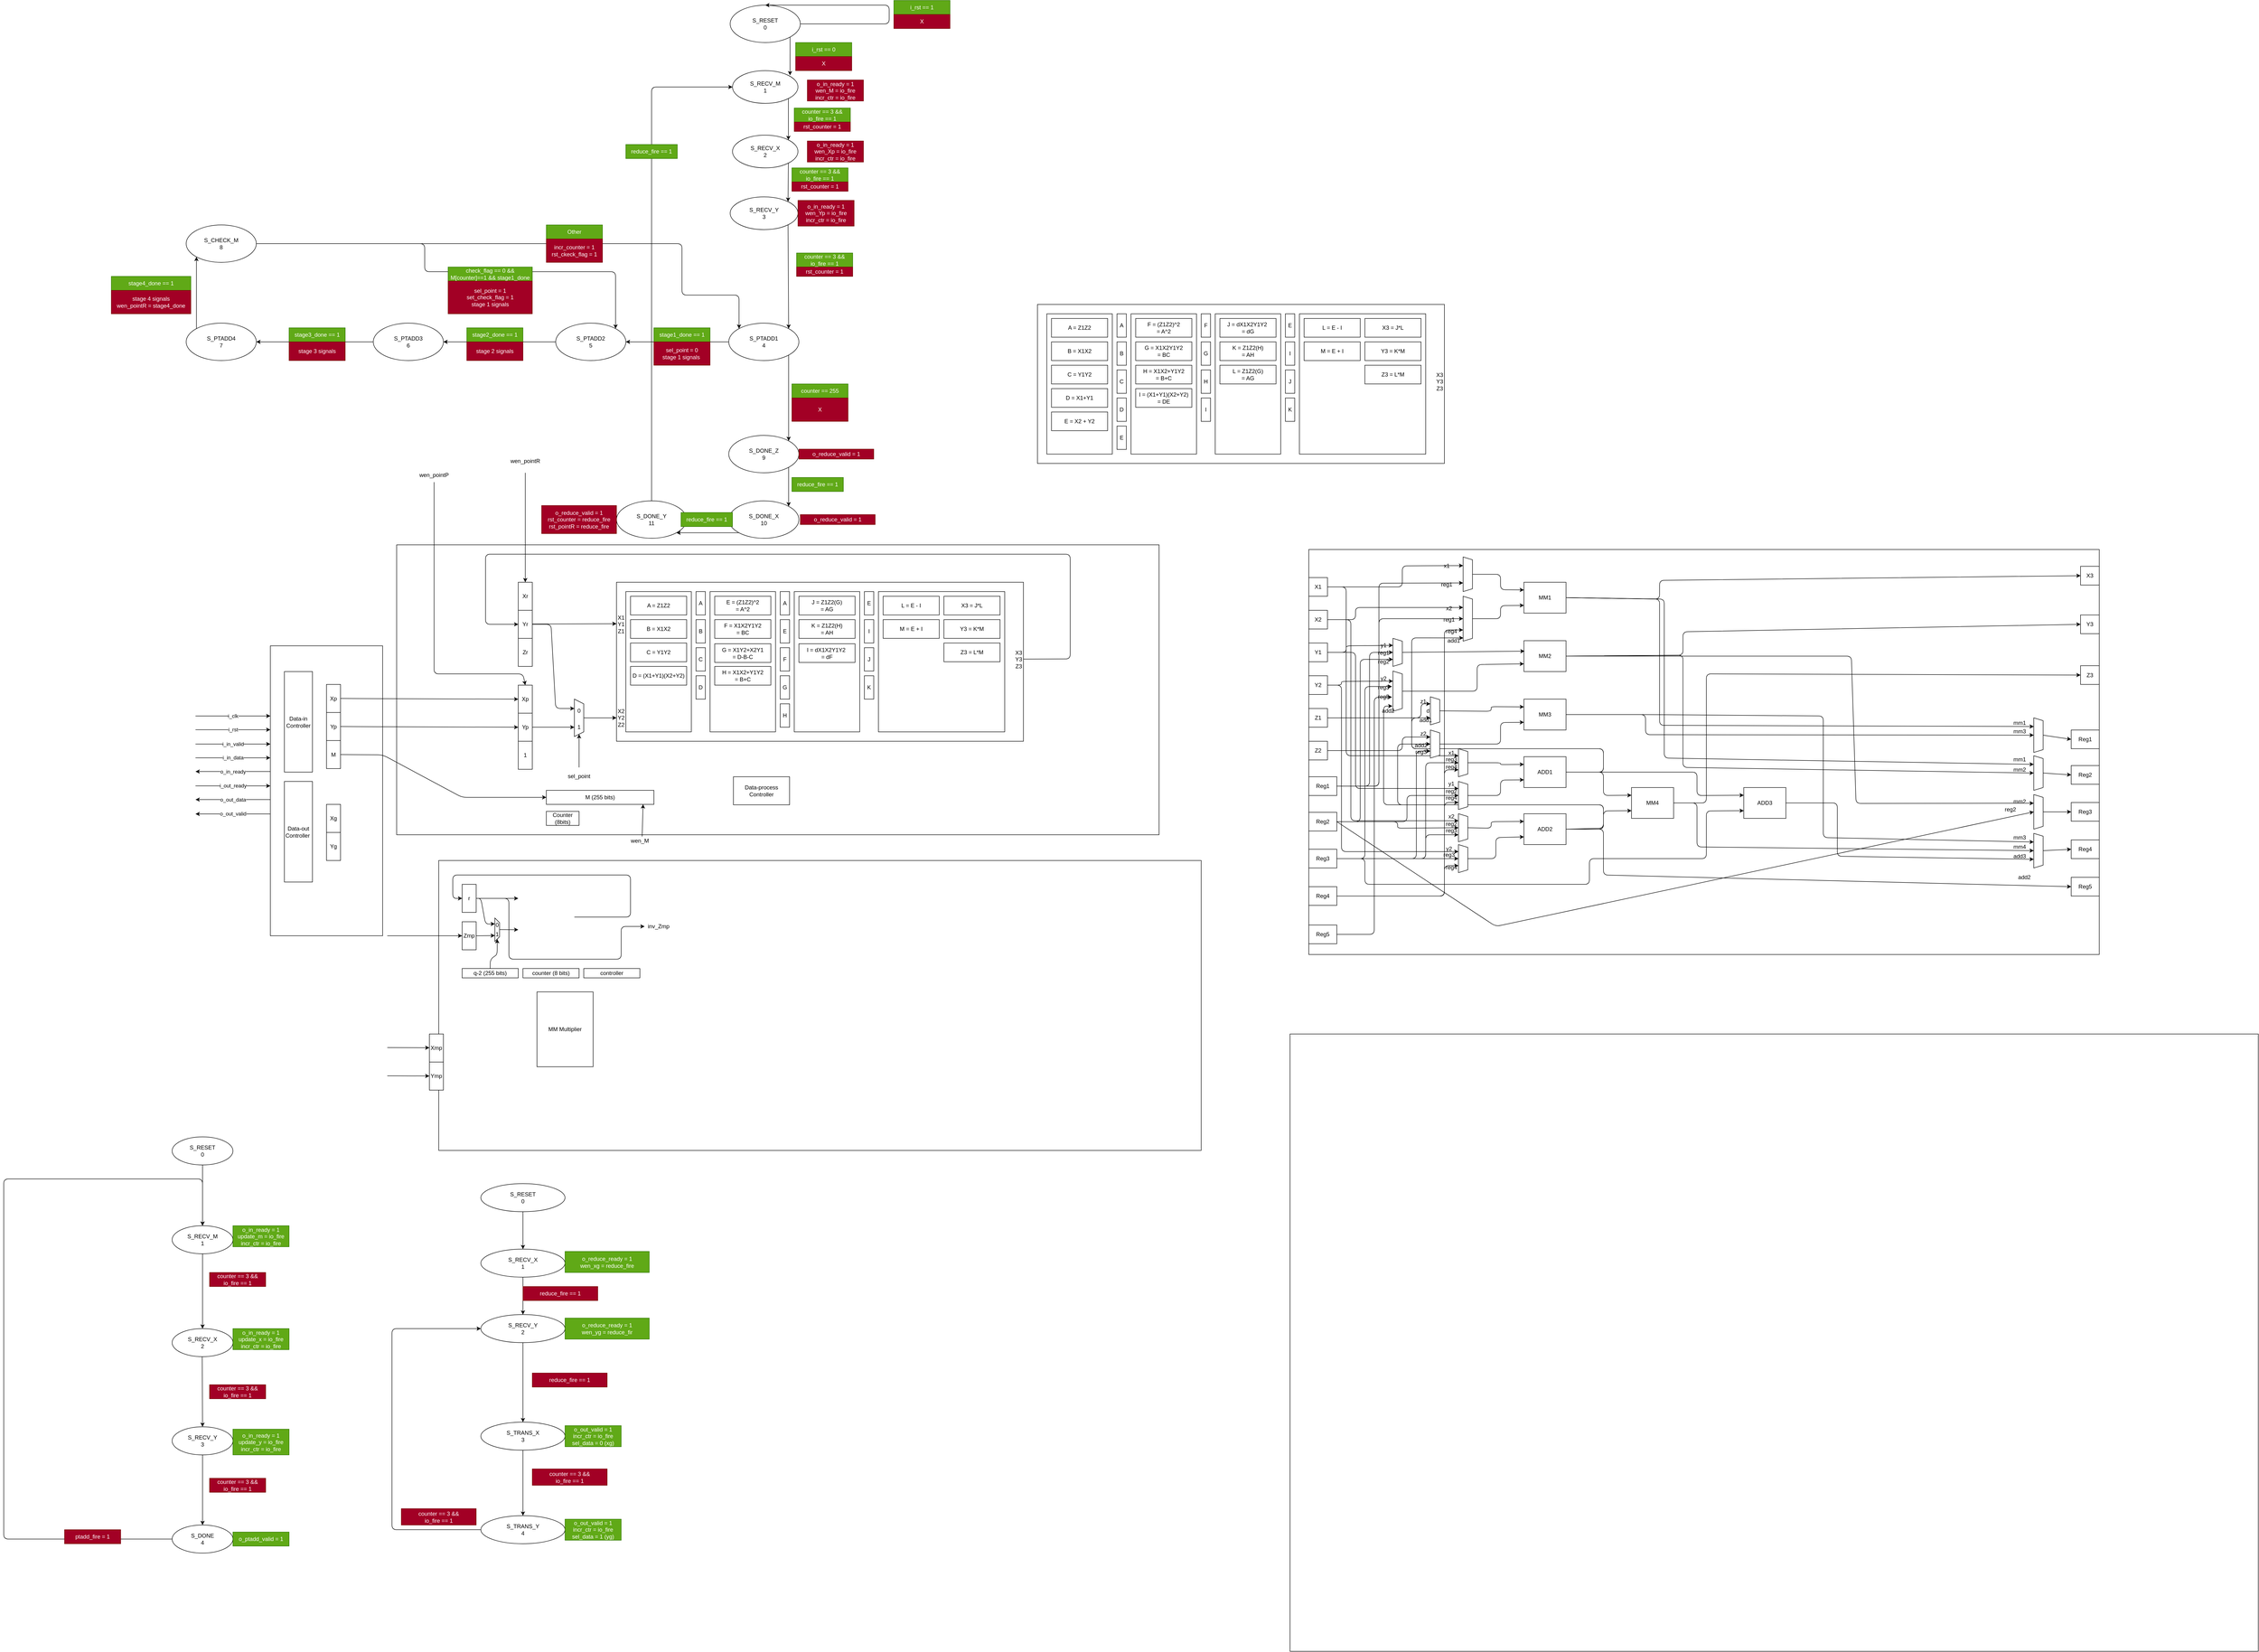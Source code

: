<mxfile>
    <diagram id="ZgEcbxeytW1THy9v1wsg" name="Page-1">
        <mxGraphModel dx="1931" dy="1671" grid="1" gridSize="10" guides="1" tooltips="1" connect="1" arrows="1" fold="1" page="1" pageScale="1" pageWidth="850" pageHeight="1100" math="0" shadow="0">
            <root>
                <mxCell id="0"/>
                <mxCell id="1" parent="0"/>
                <mxCell id="67" value="" style="whiteSpace=wrap;html=1;" parent="1" vertex="1">
                    <mxGeometry x="30" y="414" width="1630" height="620" as="geometry"/>
                </mxCell>
                <mxCell id="4" value="Xr" style="whiteSpace=wrap;html=1;" parent="1" vertex="1">
                    <mxGeometry x="290" y="494" width="30" height="60" as="geometry"/>
                </mxCell>
                <mxCell id="5" value="Yr" style="whiteSpace=wrap;html=1;" parent="1" vertex="1">
                    <mxGeometry x="290" y="554" width="30" height="60" as="geometry"/>
                </mxCell>
                <mxCell id="6" value="Zr" style="whiteSpace=wrap;html=1;" parent="1" vertex="1">
                    <mxGeometry x="290" y="614" width="30" height="60" as="geometry"/>
                </mxCell>
                <mxCell id="7" value="M (255 bits)" style="whiteSpace=wrap;html=1;" parent="1" vertex="1">
                    <mxGeometry x="350" y="939" width="230" height="30" as="geometry"/>
                </mxCell>
                <mxCell id="8" value="Xp" style="whiteSpace=wrap;html=1;" parent="1" vertex="1">
                    <mxGeometry x="290" y="714" width="30" height="60" as="geometry"/>
                </mxCell>
                <mxCell id="9" value="Yp" style="whiteSpace=wrap;html=1;" parent="1" vertex="1">
                    <mxGeometry x="290" y="774" width="30" height="60" as="geometry"/>
                </mxCell>
                <mxCell id="11" value="" style="whiteSpace=wrap;html=1;" parent="1" vertex="1">
                    <mxGeometry x="500" y="494" width="870" height="340" as="geometry"/>
                </mxCell>
                <mxCell id="12" value="" style="edgeStyle=none;orthogonalLoop=1;jettySize=auto;html=1;entryX=0;entryY=0.261;entryDx=0;entryDy=0;entryPerimeter=0;" parent="1" target="11" edge="1">
                    <mxGeometry width="80" relative="1" as="geometry">
                        <mxPoint x="320" y="583.41" as="sourcePoint"/>
                        <mxPoint x="400" y="583.41" as="targetPoint"/>
                        <Array as="points"/>
                    </mxGeometry>
                </mxCell>
                <mxCell id="13" value="" style="edgeStyle=none;orthogonalLoop=1;jettySize=auto;html=1;exitX=1;exitY=0.5;exitDx=0;exitDy=0;entryX=0.25;entryY=1;entryDx=0;entryDy=0;" parent="1" source="5" target="14" edge="1">
                    <mxGeometry width="80" relative="1" as="geometry">
                        <mxPoint x="360" y="584" as="sourcePoint"/>
                        <mxPoint x="400" y="744" as="targetPoint"/>
                        <Array as="points">
                            <mxPoint x="360" y="584"/>
                            <mxPoint x="370" y="764"/>
                        </Array>
                    </mxGeometry>
                </mxCell>
                <mxCell id="14" value="" style="shape=trapezoid;perimeter=trapezoidPerimeter;whiteSpace=wrap;html=1;fixedSize=1;direction=south;size=10;" parent="1" vertex="1">
                    <mxGeometry x="410" y="744" width="20" height="80" as="geometry"/>
                </mxCell>
                <mxCell id="16" value="" style="edgeStyle=none;orthogonalLoop=1;jettySize=auto;html=1;exitX=1;exitY=0.5;exitDx=0;exitDy=0;entryX=0.75;entryY=1;entryDx=0;entryDy=0;" parent="1" source="9" target="14" edge="1">
                    <mxGeometry width="80" relative="1" as="geometry">
                        <mxPoint x="340" y="784" as="sourcePoint"/>
                        <mxPoint x="420" y="784" as="targetPoint"/>
                        <Array as="points"/>
                    </mxGeometry>
                </mxCell>
                <mxCell id="17" value="1" style="whiteSpace=wrap;html=1;" parent="1" vertex="1">
                    <mxGeometry x="290" y="834" width="30" height="60" as="geometry"/>
                </mxCell>
                <mxCell id="18" value="" style="edgeStyle=none;orthogonalLoop=1;jettySize=auto;html=1;exitX=0.5;exitY=0;exitDx=0;exitDy=0;" parent="1" source="14" edge="1">
                    <mxGeometry width="80" relative="1" as="geometry">
                        <mxPoint x="440" y="783.67" as="sourcePoint"/>
                        <mxPoint x="500" y="784" as="targetPoint"/>
                        <Array as="points"/>
                    </mxGeometry>
                </mxCell>
                <mxCell id="19" value="X1&lt;br&gt;Y1&lt;br&gt;Z1" style="text;strokeColor=none;align=center;fillColor=none;html=1;verticalAlign=middle;whiteSpace=wrap;rounded=0;" parent="1" vertex="1">
                    <mxGeometry x="480" y="554" width="60" height="60" as="geometry"/>
                </mxCell>
                <mxCell id="20" value="X2&lt;br&gt;Y2&lt;br&gt;Z2" style="text;strokeColor=none;align=center;fillColor=none;html=1;verticalAlign=middle;whiteSpace=wrap;rounded=0;" parent="1" vertex="1">
                    <mxGeometry x="480" y="754" width="60" height="60" as="geometry"/>
                </mxCell>
                <mxCell id="22" value="Counter (8bits)" style="whiteSpace=wrap;html=1;" parent="1" vertex="1">
                    <mxGeometry x="350" y="984" width="70" height="30" as="geometry"/>
                </mxCell>
                <mxCell id="23" value="" style="edgeStyle=none;orthogonalLoop=1;jettySize=auto;html=1;entryX=1;entryY=0.5;entryDx=0;entryDy=0;" parent="1" target="14" edge="1">
                    <mxGeometry width="80" relative="1" as="geometry">
                        <mxPoint x="420" y="890" as="sourcePoint"/>
                        <mxPoint x="490" y="894" as="targetPoint"/>
                        <Array as="points"/>
                    </mxGeometry>
                </mxCell>
                <mxCell id="24" value="0" style="text;strokeColor=none;align=center;fillColor=none;html=1;verticalAlign=middle;whiteSpace=wrap;rounded=0;" parent="1" vertex="1">
                    <mxGeometry x="390" y="754" width="60" height="30" as="geometry"/>
                </mxCell>
                <mxCell id="25" value="1" style="text;strokeColor=none;align=center;fillColor=none;html=1;verticalAlign=middle;whiteSpace=wrap;rounded=0;" parent="1" vertex="1">
                    <mxGeometry x="390" y="789" width="60" height="30" as="geometry"/>
                </mxCell>
                <mxCell id="26" value="" style="whiteSpace=wrap;html=1;" parent="1" vertex="1">
                    <mxGeometry x="520" y="514" width="140" height="300" as="geometry"/>
                </mxCell>
                <mxCell id="27" value="A" style="whiteSpace=wrap;html=1;" parent="1" vertex="1">
                    <mxGeometry x="670" y="514" width="20" height="50" as="geometry"/>
                </mxCell>
                <mxCell id="28" value="B" style="whiteSpace=wrap;html=1;" parent="1" vertex="1">
                    <mxGeometry x="670" y="574" width="20" height="50" as="geometry"/>
                </mxCell>
                <mxCell id="29" value="A = Z1Z2" style="whiteSpace=wrap;html=1;" parent="1" vertex="1">
                    <mxGeometry x="530" y="524" width="120" height="40" as="geometry"/>
                </mxCell>
                <mxCell id="30" value="B = X1X2" style="whiteSpace=wrap;html=1;" parent="1" vertex="1">
                    <mxGeometry x="530" y="574" width="120" height="40" as="geometry"/>
                </mxCell>
                <mxCell id="31" value="C = Y1Y2" style="whiteSpace=wrap;html=1;" parent="1" vertex="1">
                    <mxGeometry x="530" y="624" width="120" height="40" as="geometry"/>
                </mxCell>
                <mxCell id="32" value="D = (X1+Y1)(X2+Y2)" style="whiteSpace=wrap;html=1;" parent="1" vertex="1">
                    <mxGeometry x="530" y="674" width="120" height="40" as="geometry"/>
                </mxCell>
                <mxCell id="33" value="C" style="whiteSpace=wrap;html=1;" parent="1" vertex="1">
                    <mxGeometry x="670" y="634" width="20" height="50" as="geometry"/>
                </mxCell>
                <mxCell id="34" value="D" style="whiteSpace=wrap;html=1;" parent="1" vertex="1">
                    <mxGeometry x="670" y="694" width="20" height="50" as="geometry"/>
                </mxCell>
                <mxCell id="35" value="" style="whiteSpace=wrap;html=1;" parent="1" vertex="1">
                    <mxGeometry x="700" y="514" width="140" height="300" as="geometry"/>
                </mxCell>
                <mxCell id="36" value="E = (Z1Z2)^2 &lt;br&gt;= A^2" style="whiteSpace=wrap;html=1;" parent="1" vertex="1">
                    <mxGeometry x="710" y="524" width="120" height="40" as="geometry"/>
                </mxCell>
                <mxCell id="37" value="F = X1X2Y1Y2 &lt;br&gt;= BC" style="whiteSpace=wrap;html=1;" parent="1" vertex="1">
                    <mxGeometry x="710" y="574" width="120" height="40" as="geometry"/>
                </mxCell>
                <mxCell id="38" value="H = X1X2+Y1Y2&lt;br&gt;= B+C" style="whiteSpace=wrap;html=1;" parent="1" vertex="1">
                    <mxGeometry x="710" y="674" width="120" height="40" as="geometry"/>
                </mxCell>
                <mxCell id="40" value="E" style="whiteSpace=wrap;html=1;" parent="1" vertex="1">
                    <mxGeometry x="850" y="574" width="20" height="50" as="geometry"/>
                </mxCell>
                <mxCell id="41" value="F" style="whiteSpace=wrap;html=1;" parent="1" vertex="1">
                    <mxGeometry x="850" y="634" width="20" height="50" as="geometry"/>
                </mxCell>
                <mxCell id="42" value="G" style="whiteSpace=wrap;html=1;" parent="1" vertex="1">
                    <mxGeometry x="850" y="694" width="20" height="50" as="geometry"/>
                </mxCell>
                <mxCell id="44" value="" style="whiteSpace=wrap;html=1;" parent="1" vertex="1">
                    <mxGeometry x="880" y="514" width="140" height="300" as="geometry"/>
                </mxCell>
                <mxCell id="45" value="I = dX1X2Y1Y2&amp;nbsp;&lt;br&gt;= dF" style="whiteSpace=wrap;html=1;" parent="1" vertex="1">
                    <mxGeometry x="890" y="625.5" width="120" height="40" as="geometry"/>
                </mxCell>
                <mxCell id="46" value="J = Z1Z2(G)&lt;br&gt;= AG" style="whiteSpace=wrap;html=1;" parent="1" vertex="1">
                    <mxGeometry x="890" y="524" width="120" height="40" as="geometry"/>
                </mxCell>
                <mxCell id="47" value="K = Z1Z2(H)&lt;br&gt;= AH" style="whiteSpace=wrap;html=1;" parent="1" vertex="1">
                    <mxGeometry x="890" y="574" width="120" height="40" as="geometry"/>
                </mxCell>
                <mxCell id="48" value="G = X1Y2+X2Y1 &lt;br&gt;= D-B-C" style="whiteSpace=wrap;html=1;" parent="1" vertex="1">
                    <mxGeometry x="710" y="625.5" width="120" height="40" as="geometry"/>
                </mxCell>
                <mxCell id="49" value="H" style="whiteSpace=wrap;html=1;" parent="1" vertex="1">
                    <mxGeometry x="850" y="754" width="20" height="50" as="geometry"/>
                </mxCell>
                <mxCell id="50" value="I" style="whiteSpace=wrap;html=1;" parent="1" vertex="1">
                    <mxGeometry x="1030" y="574" width="20" height="50" as="geometry"/>
                </mxCell>
                <mxCell id="51" value="J" style="whiteSpace=wrap;html=1;" parent="1" vertex="1">
                    <mxGeometry x="1030" y="634" width="20" height="50" as="geometry"/>
                </mxCell>
                <mxCell id="52" value="K" style="whiteSpace=wrap;html=1;" parent="1" vertex="1">
                    <mxGeometry x="1030" y="694" width="20" height="50" as="geometry"/>
                </mxCell>
                <mxCell id="54" value="" style="whiteSpace=wrap;html=1;" parent="1" vertex="1">
                    <mxGeometry x="1060" y="514" width="270" height="300" as="geometry"/>
                </mxCell>
                <mxCell id="55" value="L = E - I" style="whiteSpace=wrap;html=1;" parent="1" vertex="1">
                    <mxGeometry x="1070" y="524" width="120" height="40" as="geometry"/>
                </mxCell>
                <mxCell id="56" value="E" style="whiteSpace=wrap;html=1;" parent="1" vertex="1">
                    <mxGeometry x="1030" y="514" width="20" height="50" as="geometry"/>
                </mxCell>
                <mxCell id="57" value="M = E + I" style="whiteSpace=wrap;html=1;" parent="1" vertex="1">
                    <mxGeometry x="1070" y="574" width="120" height="40" as="geometry"/>
                </mxCell>
                <mxCell id="58" value="X3 = J*L" style="whiteSpace=wrap;html=1;" parent="1" vertex="1">
                    <mxGeometry x="1200" y="524" width="120" height="40" as="geometry"/>
                </mxCell>
                <mxCell id="59" value="Y3 = K*M" style="whiteSpace=wrap;html=1;" parent="1" vertex="1">
                    <mxGeometry x="1200" y="574" width="120" height="40" as="geometry"/>
                </mxCell>
                <mxCell id="60" value="Z3 = L*M" style="whiteSpace=wrap;html=1;" parent="1" vertex="1">
                    <mxGeometry x="1200" y="624" width="120" height="40" as="geometry"/>
                </mxCell>
                <mxCell id="61" value="X3&lt;br&gt;Y3&lt;br&gt;Z3" style="text;strokeColor=none;align=center;fillColor=none;html=1;verticalAlign=middle;whiteSpace=wrap;rounded=0;" parent="1" vertex="1">
                    <mxGeometry x="1330" y="644" width="60" height="30" as="geometry"/>
                </mxCell>
                <mxCell id="62" value="" style="edgeStyle=none;orthogonalLoop=1;jettySize=auto;html=1;entryX=0;entryY=0.5;entryDx=0;entryDy=0;" parent="1" target="5" edge="1">
                    <mxGeometry width="80" relative="1" as="geometry">
                        <mxPoint x="1370" y="658.33" as="sourcePoint"/>
                        <mxPoint x="1450" y="658.33" as="targetPoint"/>
                        <Array as="points">
                            <mxPoint x="1470" y="658"/>
                            <mxPoint x="1470" y="434"/>
                            <mxPoint x="220" y="434"/>
                            <mxPoint x="220" y="584"/>
                        </Array>
                    </mxGeometry>
                </mxCell>
                <mxCell id="69" value="" style="whiteSpace=wrap;html=1;" parent="1" vertex="1">
                    <mxGeometry x="-240" y="630" width="240" height="620" as="geometry"/>
                </mxCell>
                <mxCell id="70" value="Xp" style="whiteSpace=wrap;html=1;" parent="1" vertex="1">
                    <mxGeometry x="-120" y="712.5" width="30" height="60" as="geometry"/>
                </mxCell>
                <mxCell id="71" value="Yp" style="whiteSpace=wrap;html=1;" parent="1" vertex="1">
                    <mxGeometry x="-120" y="772.5" width="30" height="60" as="geometry"/>
                </mxCell>
                <mxCell id="72" value="M" style="whiteSpace=wrap;html=1;" parent="1" vertex="1">
                    <mxGeometry x="-120" y="832.5" width="30" height="60" as="geometry"/>
                </mxCell>
                <mxCell id="73" value="" style="edgeStyle=none;orthogonalLoop=1;jettySize=auto;html=1;exitX=1;exitY=0.5;exitDx=0;exitDy=0;entryX=0;entryY=0.5;entryDx=0;entryDy=0;" parent="1" source="70" target="8" edge="1">
                    <mxGeometry width="80" relative="1" as="geometry">
                        <mxPoint x="-30" y="968.67" as="sourcePoint"/>
                        <mxPoint x="50" y="968.67" as="targetPoint"/>
                        <Array as="points">
                            <mxPoint y="743"/>
                        </Array>
                    </mxGeometry>
                </mxCell>
                <mxCell id="74" value="" style="edgeStyle=none;orthogonalLoop=1;jettySize=auto;html=1;exitX=1;exitY=0.5;exitDx=0;exitDy=0;entryX=0;entryY=0.5;entryDx=0;entryDy=0;" parent="1" source="71" target="9" edge="1">
                    <mxGeometry width="80" relative="1" as="geometry">
                        <mxPoint x="-30" y="1010" as="sourcePoint"/>
                        <mxPoint x="310" y="1010" as="targetPoint"/>
                        <Array as="points">
                            <mxPoint y="803"/>
                        </Array>
                    </mxGeometry>
                </mxCell>
                <mxCell id="75" value="" style="edgeStyle=none;orthogonalLoop=1;jettySize=auto;html=1;exitX=1;exitY=0.5;exitDx=0;exitDy=0;entryX=0;entryY=0.5;entryDx=0;entryDy=0;" parent="1" source="72" target="7" edge="1">
                    <mxGeometry width="80" relative="1" as="geometry">
                        <mxPoint x="80" y="1100" as="sourcePoint"/>
                        <mxPoint x="160" y="1100" as="targetPoint"/>
                        <Array as="points">
                            <mxPoint y="863"/>
                            <mxPoint x="170" y="954"/>
                        </Array>
                    </mxGeometry>
                </mxCell>
                <mxCell id="76" value="Data-in&lt;br&gt;Controller" style="whiteSpace=wrap;html=1;" parent="1" vertex="1">
                    <mxGeometry x="-210" y="685" width="60" height="215" as="geometry"/>
                </mxCell>
                <mxCell id="77" value="i_clk" style="edgeStyle=none;orthogonalLoop=1;jettySize=auto;html=1;" parent="1" edge="1">
                    <mxGeometry width="80" relative="1" as="geometry">
                        <mxPoint x="-400" y="780" as="sourcePoint"/>
                        <mxPoint x="-240" y="780" as="targetPoint"/>
                        <Array as="points"/>
                    </mxGeometry>
                </mxCell>
                <mxCell id="78" value="i_rst" style="edgeStyle=none;orthogonalLoop=1;jettySize=auto;html=1;" parent="1" edge="1">
                    <mxGeometry width="80" relative="1" as="geometry">
                        <mxPoint x="-400" y="809.33" as="sourcePoint"/>
                        <mxPoint x="-240" y="809.33" as="targetPoint"/>
                        <Array as="points"/>
                    </mxGeometry>
                </mxCell>
                <mxCell id="80" value="i_in_valid" style="edgeStyle=none;orthogonalLoop=1;jettySize=auto;html=1;" parent="1" edge="1">
                    <mxGeometry width="80" relative="1" as="geometry">
                        <mxPoint x="-400" y="840.0" as="sourcePoint"/>
                        <mxPoint x="-240" y="840.0" as="targetPoint"/>
                        <Array as="points"/>
                    </mxGeometry>
                </mxCell>
                <mxCell id="81" value="i_in_data" style="edgeStyle=none;orthogonalLoop=1;jettySize=auto;html=1;" parent="1" edge="1">
                    <mxGeometry width="80" relative="1" as="geometry">
                        <mxPoint x="-400" y="869.46" as="sourcePoint"/>
                        <mxPoint x="-240" y="869.46" as="targetPoint"/>
                        <Array as="points"/>
                    </mxGeometry>
                </mxCell>
                <mxCell id="82" value="o_in_ready" style="edgeStyle=none;orthogonalLoop=1;jettySize=auto;html=1;" parent="1" edge="1">
                    <mxGeometry width="80" relative="1" as="geometry">
                        <mxPoint x="-240" y="898.79" as="sourcePoint"/>
                        <mxPoint x="-400" y="898.79" as="targetPoint"/>
                        <Array as="points"/>
                    </mxGeometry>
                </mxCell>
                <mxCell id="83" value="i_out_ready" style="edgeStyle=none;orthogonalLoop=1;jettySize=auto;html=1;" parent="1" edge="1">
                    <mxGeometry width="80" relative="1" as="geometry">
                        <mxPoint x="-400" y="929.46" as="sourcePoint"/>
                        <mxPoint x="-240" y="929.46" as="targetPoint"/>
                        <Array as="points"/>
                    </mxGeometry>
                </mxCell>
                <mxCell id="84" value="o_out_data" style="edgeStyle=none;orthogonalLoop=1;jettySize=auto;html=1;" parent="1" edge="1">
                    <mxGeometry width="80" relative="1" as="geometry">
                        <mxPoint x="-240" y="958.79" as="sourcePoint"/>
                        <mxPoint x="-400" y="958.79" as="targetPoint"/>
                        <Array as="points"/>
                    </mxGeometry>
                </mxCell>
                <mxCell id="85" value="o_out_valid" style="edgeStyle=none;orthogonalLoop=1;jettySize=auto;html=1;" parent="1" edge="1">
                    <mxGeometry width="80" relative="1" as="geometry">
                        <mxPoint x="-240" y="989.46" as="sourcePoint"/>
                        <mxPoint x="-400" y="989.46" as="targetPoint"/>
                        <Array as="points"/>
                    </mxGeometry>
                </mxCell>
                <mxCell id="88" value="Data-out&lt;br&gt;Controller&amp;nbsp;" style="whiteSpace=wrap;html=1;" parent="1" vertex="1">
                    <mxGeometry x="-210" y="920" width="60" height="215" as="geometry"/>
                </mxCell>
                <mxCell id="89" value="Data-process&lt;br&gt;Controller" style="whiteSpace=wrap;html=1;" parent="1" vertex="1">
                    <mxGeometry x="750" y="910" width="120" height="60" as="geometry"/>
                </mxCell>
                <mxCell id="90" value="Xg" style="whiteSpace=wrap;html=1;" parent="1" vertex="1">
                    <mxGeometry x="-120" y="969" width="30" height="60" as="geometry"/>
                </mxCell>
                <mxCell id="91" value="Yg" style="whiteSpace=wrap;html=1;" parent="1" vertex="1">
                    <mxGeometry x="-120" y="1029" width="30" height="60" as="geometry"/>
                </mxCell>
                <mxCell id="482" style="edgeStyle=none;html=1;exitX=1;exitY=1;exitDx=0;exitDy=0;" parent="1" source="92" edge="1">
                    <mxGeometry relative="1" as="geometry">
                        <mxPoint x="871" y="-590" as="targetPoint"/>
                    </mxGeometry>
                </mxCell>
                <mxCell id="92" value="S_RESET&lt;br&gt;0" style="ellipse;whiteSpace=wrap;html=1;" parent="1" vertex="1">
                    <mxGeometry x="743" y="-740" width="150" height="80" as="geometry"/>
                </mxCell>
                <mxCell id="503" style="edgeStyle=none;html=1;exitX=0;exitY=0.5;exitDx=0;exitDy=0;entryX=1;entryY=0.5;entryDx=0;entryDy=0;" parent="1" source="94" target="95" edge="1">
                    <mxGeometry relative="1" as="geometry"/>
                </mxCell>
                <mxCell id="525" style="edgeStyle=none;html=1;exitX=1;exitY=1;exitDx=0;exitDy=0;entryX=1;entryY=0;entryDx=0;entryDy=0;" parent="1" source="94" target="524" edge="1">
                    <mxGeometry relative="1" as="geometry"/>
                </mxCell>
                <mxCell id="94" value="S_PTADD1&lt;br&gt;4" style="ellipse;whiteSpace=wrap;html=1;" parent="1" vertex="1">
                    <mxGeometry x="740" y="-60" width="150" height="80" as="geometry"/>
                </mxCell>
                <mxCell id="508" style="edgeStyle=none;html=1;exitX=0;exitY=0.5;exitDx=0;exitDy=0;entryX=1;entryY=0.5;entryDx=0;entryDy=0;" parent="1" source="95" target="501" edge="1">
                    <mxGeometry relative="1" as="geometry"/>
                </mxCell>
                <mxCell id="95" value="S_PTADD2&lt;br&gt;5" style="ellipse;whiteSpace=wrap;html=1;" parent="1" vertex="1">
                    <mxGeometry x="370" y="-60" width="150" height="80" as="geometry"/>
                </mxCell>
                <mxCell id="97" value="" style="whiteSpace=wrap;html=1;" parent="1" vertex="1">
                    <mxGeometry x="120" y="1089" width="1630" height="620" as="geometry"/>
                </mxCell>
                <mxCell id="99" value="Xmp" style="whiteSpace=wrap;html=1;" parent="1" vertex="1">
                    <mxGeometry x="100" y="1460" width="30" height="60" as="geometry"/>
                </mxCell>
                <mxCell id="100" value="Ymp" style="whiteSpace=wrap;html=1;" parent="1" vertex="1">
                    <mxGeometry x="100" y="1520" width="30" height="60" as="geometry"/>
                </mxCell>
                <mxCell id="105" value="r" style="whiteSpace=wrap;html=1;" parent="1" vertex="1">
                    <mxGeometry x="170" y="1140" width="30" height="60" as="geometry"/>
                </mxCell>
                <mxCell id="101" value="Zmp" style="whiteSpace=wrap;html=1;" parent="1" vertex="1">
                    <mxGeometry x="170" y="1220" width="30" height="60" as="geometry"/>
                </mxCell>
                <mxCell id="107" value="" style="edgeStyle=none;orthogonalLoop=1;jettySize=auto;html=1;exitX=1;exitY=0.5;exitDx=0;exitDy=0;entryX=0;entryY=0.25;entryDx=0;entryDy=0;" parent="1" source="105" edge="1">
                    <mxGeometry width="80" relative="1" as="geometry">
                        <mxPoint x="210" y="1159.5" as="sourcePoint"/>
                        <mxPoint x="290" y="1170" as="targetPoint"/>
                        <Array as="points"/>
                    </mxGeometry>
                </mxCell>
                <mxCell id="108" value="" style="edgeStyle=none;orthogonalLoop=1;jettySize=auto;html=1;exitX=1;exitY=0.5;exitDx=0;exitDy=0;entryX=0.75;entryY=1;entryDx=0;entryDy=0;" parent="1" source="101" target="109" edge="1">
                    <mxGeometry width="80" relative="1" as="geometry">
                        <mxPoint x="220" y="1259.5" as="sourcePoint"/>
                        <mxPoint x="300" y="1259.5" as="targetPoint"/>
                        <Array as="points"/>
                    </mxGeometry>
                </mxCell>
                <mxCell id="109" value="" style="shape=trapezoid;perimeter=trapezoidPerimeter;whiteSpace=wrap;html=1;fixedSize=1;direction=south;size=10;" parent="1" vertex="1">
                    <mxGeometry x="240" y="1212" width="10" height="50" as="geometry"/>
                </mxCell>
                <mxCell id="110" value="" style="edgeStyle=none;orthogonalLoop=1;jettySize=auto;html=1;exitX=1;exitY=0.5;exitDx=0;exitDy=0;entryX=0.25;entryY=1;entryDx=0;entryDy=0;" parent="1" source="105" target="109" edge="1">
                    <mxGeometry width="80" relative="1" as="geometry">
                        <mxPoint x="210" y="1180" as="sourcePoint"/>
                        <mxPoint x="295" y="1180" as="targetPoint"/>
                        <Array as="points">
                            <mxPoint x="210" y="1170"/>
                            <mxPoint x="220" y="1225"/>
                        </Array>
                    </mxGeometry>
                </mxCell>
                <mxCell id="111" value="" style="edgeStyle=none;orthogonalLoop=1;jettySize=auto;html=1;" parent="1" edge="1">
                    <mxGeometry width="80" relative="1" as="geometry">
                        <mxPoint x="250" y="1236.71" as="sourcePoint"/>
                        <mxPoint x="290" y="1237" as="targetPoint"/>
                        <Array as="points"/>
                    </mxGeometry>
                </mxCell>
                <mxCell id="112" value="q-2 (255 bits)" style="whiteSpace=wrap;html=1;" parent="1" vertex="1">
                    <mxGeometry x="170" y="1320" width="120" height="20" as="geometry"/>
                </mxCell>
                <mxCell id="113" value="counter (8 bits)" style="whiteSpace=wrap;html=1;" parent="1" vertex="1">
                    <mxGeometry x="300" y="1320" width="120" height="20" as="geometry"/>
                </mxCell>
                <mxCell id="114" value="" style="edgeStyle=none;orthogonalLoop=1;jettySize=auto;html=1;exitX=0.5;exitY=0;exitDx=0;exitDy=0;entryX=1;entryY=0.5;entryDx=0;entryDy=0;" parent="1" source="112" target="109" edge="1">
                    <mxGeometry width="80" relative="1" as="geometry">
                        <mxPoint x="240" y="1040" as="sourcePoint"/>
                        <mxPoint x="320" y="1040" as="targetPoint"/>
                        <Array as="points">
                            <mxPoint x="230" y="1300"/>
                            <mxPoint x="245" y="1290"/>
                        </Array>
                    </mxGeometry>
                </mxCell>
                <mxCell id="115" value="0" style="text;strokeColor=none;align=center;fillColor=none;html=1;verticalAlign=middle;whiteSpace=wrap;rounded=0;" parent="1" vertex="1">
                    <mxGeometry x="215" y="1212" width="60" height="30" as="geometry"/>
                </mxCell>
                <mxCell id="116" value="1" style="text;strokeColor=none;align=center;fillColor=none;html=1;verticalAlign=middle;whiteSpace=wrap;rounded=0;" parent="1" vertex="1">
                    <mxGeometry x="215" y="1232" width="60" height="30" as="geometry"/>
                </mxCell>
                <mxCell id="117" value="controller" style="whiteSpace=wrap;html=1;" parent="1" vertex="1">
                    <mxGeometry x="430" y="1320" width="120" height="20" as="geometry"/>
                </mxCell>
                <mxCell id="118" value="" style="edgeStyle=none;orthogonalLoop=1;jettySize=auto;html=1;exitX=1;exitY=0.5;exitDx=0;exitDy=0;entryX=0;entryY=0.5;entryDx=0;entryDy=0;" parent="1" target="105" edge="1">
                    <mxGeometry width="80" relative="1" as="geometry">
                        <mxPoint x="410" y="1210" as="sourcePoint"/>
                        <mxPoint x="530" y="1232" as="targetPoint"/>
                        <Array as="points">
                            <mxPoint x="530" y="1210"/>
                            <mxPoint x="530" y="1120"/>
                            <mxPoint x="150" y="1120"/>
                            <mxPoint x="150" y="1170"/>
                        </Array>
                    </mxGeometry>
                </mxCell>
                <mxCell id="119" value="" style="edgeStyle=none;orthogonalLoop=1;jettySize=auto;html=1;exitX=1;exitY=0.5;exitDx=0;exitDy=0;entryX=1;entryY=0.5;entryDx=0;entryDy=0;" parent="1" source="105" edge="1">
                    <mxGeometry width="80" relative="1" as="geometry">
                        <mxPoint x="210" y="1180" as="sourcePoint"/>
                        <mxPoint x="560" y="1230" as="targetPoint"/>
                        <Array as="points">
                            <mxPoint x="270" y="1170"/>
                            <mxPoint x="270" y="1300"/>
                            <mxPoint x="510" y="1300"/>
                            <mxPoint x="510" y="1230"/>
                        </Array>
                    </mxGeometry>
                </mxCell>
                <mxCell id="120" value="inv_Zmp" style="text;strokeColor=none;align=center;fillColor=none;html=1;verticalAlign=middle;whiteSpace=wrap;rounded=0;" parent="1" vertex="1">
                    <mxGeometry x="560" y="1215" width="60" height="30" as="geometry"/>
                </mxCell>
                <mxCell id="121" value="" style="edgeStyle=none;orthogonalLoop=1;jettySize=auto;html=1;entryX=0;entryY=0.5;entryDx=0;entryDy=0;" parent="1" target="101" edge="1">
                    <mxGeometry width="80" relative="1" as="geometry">
                        <mxPoint x="10" y="1250" as="sourcePoint"/>
                        <mxPoint x="90" y="1250" as="targetPoint"/>
                        <Array as="points"/>
                    </mxGeometry>
                </mxCell>
                <mxCell id="122" value="" style="edgeStyle=none;orthogonalLoop=1;jettySize=auto;html=1;entryX=0;entryY=0.5;entryDx=0;entryDy=0;" parent="1" edge="1">
                    <mxGeometry width="80" relative="1" as="geometry">
                        <mxPoint x="10" y="1489" as="sourcePoint"/>
                        <mxPoint x="100" y="1489.41" as="targetPoint"/>
                        <Array as="points"/>
                    </mxGeometry>
                </mxCell>
                <mxCell id="123" value="" style="edgeStyle=none;orthogonalLoop=1;jettySize=auto;html=1;entryX=0;entryY=0.5;entryDx=0;entryDy=0;" parent="1" edge="1">
                    <mxGeometry width="80" relative="1" as="geometry">
                        <mxPoint x="10" y="1549.41" as="sourcePoint"/>
                        <mxPoint x="100" y="1549.82" as="targetPoint"/>
                        <Array as="points"/>
                    </mxGeometry>
                </mxCell>
                <mxCell id="124" value="MM Multiplier" style="whiteSpace=wrap;html=1;" parent="1" vertex="1">
                    <mxGeometry x="330" y="1370" width="120" height="160" as="geometry"/>
                </mxCell>
                <mxCell id="126" value="" style="whiteSpace=wrap;html=1;" parent="1" vertex="1">
                    <mxGeometry x="1980" y="424" width="1690" height="866" as="geometry"/>
                </mxCell>
                <mxCell id="349" style="edgeStyle=none;html=1;exitX=1;exitY=0.5;exitDx=0;exitDy=0;entryX=0.25;entryY=1;entryDx=0;entryDy=0;" parent="1" source="128" target="348" edge="1">
                    <mxGeometry relative="1" as="geometry">
                        <Array as="points">
                            <mxPoint x="2180" y="504"/>
                            <mxPoint x="2180" y="459"/>
                        </Array>
                    </mxGeometry>
                </mxCell>
                <mxCell id="385" style="edgeStyle=none;html=1;exitX=1;exitY=0.5;exitDx=0;exitDy=0;entryX=0.25;entryY=1;entryDx=0;entryDy=0;" parent="1" source="128" target="384" edge="1">
                    <mxGeometry relative="1" as="geometry">
                        <Array as="points">
                            <mxPoint x="2060" y="504"/>
                            <mxPoint x="2060" y="865"/>
                        </Array>
                    </mxGeometry>
                </mxCell>
                <mxCell id="128" value="X1" style="whiteSpace=wrap;html=1;" parent="1" vertex="1">
                    <mxGeometry x="1980" y="484" width="40" height="40" as="geometry"/>
                </mxCell>
                <mxCell id="353" style="edgeStyle=none;html=1;exitX=1;exitY=0.5;exitDx=0;exitDy=0;entryX=0.25;entryY=1;entryDx=0;entryDy=0;" parent="1" source="129" target="352" edge="1">
                    <mxGeometry relative="1" as="geometry">
                        <Array as="points">
                            <mxPoint x="2080" y="574"/>
                            <mxPoint x="2080" y="548"/>
                        </Array>
                    </mxGeometry>
                </mxCell>
                <mxCell id="396" style="edgeStyle=none;html=1;exitX=1;exitY=0.5;exitDx=0;exitDy=0;entryX=0.25;entryY=1;entryDx=0;entryDy=0;" parent="1" source="129" target="394" edge="1">
                    <mxGeometry relative="1" as="geometry">
                        <Array as="points">
                            <mxPoint x="2070" y="574"/>
                            <mxPoint x="2070" y="1004"/>
                        </Array>
                    </mxGeometry>
                </mxCell>
                <mxCell id="129" value="X2" style="whiteSpace=wrap;html=1;" parent="1" vertex="1">
                    <mxGeometry x="1980" y="554" width="40" height="40" as="geometry"/>
                </mxCell>
                <mxCell id="359" style="edgeStyle=none;html=1;exitX=1;exitY=0.5;exitDx=0;exitDy=0;entryX=0.25;entryY=1;entryDx=0;entryDy=0;" parent="1" source="130" target="358" edge="1">
                    <mxGeometry relative="1" as="geometry">
                        <Array as="points">
                            <mxPoint x="2060" y="644"/>
                            <mxPoint x="2060" y="630"/>
                        </Array>
                    </mxGeometry>
                </mxCell>
                <mxCell id="390" style="edgeStyle=none;html=1;exitX=1;exitY=0.5;exitDx=0;exitDy=0;entryX=0.25;entryY=1;entryDx=0;entryDy=0;" parent="1" source="130" target="389" edge="1">
                    <mxGeometry relative="1" as="geometry">
                        <Array as="points">
                            <mxPoint x="2080" y="644"/>
                            <mxPoint x="2080" y="935"/>
                        </Array>
                    </mxGeometry>
                </mxCell>
                <mxCell id="130" value="Y1" style="whiteSpace=wrap;html=1;" parent="1" vertex="1">
                    <mxGeometry x="1980" y="624" width="40" height="40" as="geometry"/>
                </mxCell>
                <mxCell id="365" style="edgeStyle=none;html=1;exitX=1;exitY=0.5;exitDx=0;exitDy=0;entryX=0.25;entryY=1;entryDx=0;entryDy=0;" parent="1" source="131" target="364" edge="1">
                    <mxGeometry relative="1" as="geometry">
                        <Array as="points">
                            <mxPoint x="2050" y="714"/>
                            <mxPoint x="2050" y="706"/>
                        </Array>
                    </mxGeometry>
                </mxCell>
                <mxCell id="400" style="edgeStyle=none;html=1;exitX=1;exitY=0.5;exitDx=0;exitDy=0;entryX=0.25;entryY=1;entryDx=0;entryDy=0;" parent="1" source="131" target="395" edge="1">
                    <mxGeometry relative="1" as="geometry">
                        <Array as="points">
                            <mxPoint x="2050" y="714"/>
                            <mxPoint x="2050" y="1070"/>
                        </Array>
                    </mxGeometry>
                </mxCell>
                <mxCell id="131" value="Y2" style="whiteSpace=wrap;html=1;" parent="1" vertex="1">
                    <mxGeometry x="1980" y="694" width="40" height="40" as="geometry"/>
                </mxCell>
                <mxCell id="372" style="edgeStyle=none;html=1;exitX=1;exitY=0.5;exitDx=0;exitDy=0;entryX=0.25;entryY=1;entryDx=0;entryDy=0;" parent="1" source="132" target="371" edge="1">
                    <mxGeometry relative="1" as="geometry">
                        <Array as="points">
                            <mxPoint x="2220" y="784"/>
                            <mxPoint x="2220" y="754"/>
                        </Array>
                    </mxGeometry>
                </mxCell>
                <mxCell id="132" value="Z1" style="whiteSpace=wrap;html=1;" parent="1" vertex="1">
                    <mxGeometry x="1980" y="764" width="40" height="40" as="geometry"/>
                </mxCell>
                <mxCell id="379" style="edgeStyle=none;html=1;exitX=1;exitY=0.5;exitDx=0;exitDy=0;entryX=0.25;entryY=1;entryDx=0;entryDy=0;" parent="1" source="133" target="378" edge="1">
                    <mxGeometry relative="1" as="geometry">
                        <Array as="points">
                            <mxPoint x="2180" y="854"/>
                            <mxPoint x="2180" y="825"/>
                        </Array>
                    </mxGeometry>
                </mxCell>
                <mxCell id="133" value="Z2" style="whiteSpace=wrap;html=1;" parent="1" vertex="1">
                    <mxGeometry x="1980" y="834" width="40" height="40" as="geometry"/>
                </mxCell>
                <mxCell id="168" value="Reg1" style="whiteSpace=wrap;html=1;" parent="1" vertex="1">
                    <mxGeometry x="3610" y="810" width="60" height="40" as="geometry"/>
                </mxCell>
                <mxCell id="169" value="Reg2" style="whiteSpace=wrap;html=1;" parent="1" vertex="1">
                    <mxGeometry x="3610" y="886" width="60" height="40" as="geometry"/>
                </mxCell>
                <mxCell id="170" value="Reg3" style="whiteSpace=wrap;html=1;" parent="1" vertex="1">
                    <mxGeometry x="3610" y="965" width="60" height="40" as="geometry"/>
                </mxCell>
                <mxCell id="171" value="Reg4" style="whiteSpace=wrap;html=1;" parent="1" vertex="1">
                    <mxGeometry x="3610" y="1045" width="60" height="40" as="geometry"/>
                </mxCell>
                <mxCell id="176" value="" style="whiteSpace=wrap;html=1;" parent="1" vertex="1">
                    <mxGeometry x="1400" y="-100" width="870" height="340" as="geometry"/>
                </mxCell>
                <mxCell id="177" value="" style="whiteSpace=wrap;html=1;" parent="1" vertex="1">
                    <mxGeometry x="1420" y="-80" width="140" height="300" as="geometry"/>
                </mxCell>
                <mxCell id="178" value="A" style="whiteSpace=wrap;html=1;" parent="1" vertex="1">
                    <mxGeometry x="1570" y="-80" width="20" height="50" as="geometry"/>
                </mxCell>
                <mxCell id="179" value="B" style="whiteSpace=wrap;html=1;" parent="1" vertex="1">
                    <mxGeometry x="1570" y="-20" width="20" height="50" as="geometry"/>
                </mxCell>
                <mxCell id="180" value="A = Z1Z2" style="whiteSpace=wrap;html=1;" parent="1" vertex="1">
                    <mxGeometry x="1430" y="-70" width="120" height="40" as="geometry"/>
                </mxCell>
                <mxCell id="181" value="B = X1X2" style="whiteSpace=wrap;html=1;" parent="1" vertex="1">
                    <mxGeometry x="1430" y="-20" width="120" height="40" as="geometry"/>
                </mxCell>
                <mxCell id="182" value="C = Y1Y2" style="whiteSpace=wrap;html=1;" parent="1" vertex="1">
                    <mxGeometry x="1430" y="30" width="120" height="40" as="geometry"/>
                </mxCell>
                <mxCell id="183" value="D = X1+Y1" style="whiteSpace=wrap;html=1;" parent="1" vertex="1">
                    <mxGeometry x="1430" y="80" width="120" height="40" as="geometry"/>
                </mxCell>
                <mxCell id="184" value="C" style="whiteSpace=wrap;html=1;" parent="1" vertex="1">
                    <mxGeometry x="1570" y="40" width="20" height="50" as="geometry"/>
                </mxCell>
                <mxCell id="185" value="D" style="whiteSpace=wrap;html=1;" parent="1" vertex="1">
                    <mxGeometry x="1570" y="100" width="20" height="50" as="geometry"/>
                </mxCell>
                <mxCell id="186" value="" style="whiteSpace=wrap;html=1;" parent="1" vertex="1">
                    <mxGeometry x="1600" y="-80" width="140" height="300" as="geometry"/>
                </mxCell>
                <mxCell id="187" value="F = (Z1Z2)^2 &lt;br&gt;= A^2" style="whiteSpace=wrap;html=1;" parent="1" vertex="1">
                    <mxGeometry x="1610" y="-70" width="120" height="40" as="geometry"/>
                </mxCell>
                <mxCell id="188" value="G = X1X2Y1Y2 &lt;br&gt;= BC" style="whiteSpace=wrap;html=1;" parent="1" vertex="1">
                    <mxGeometry x="1610" y="-20" width="120" height="40" as="geometry"/>
                </mxCell>
                <mxCell id="189" value="H = X1X2+Y1Y2&lt;br&gt;= B+C" style="whiteSpace=wrap;html=1;" parent="1" vertex="1">
                    <mxGeometry x="1610" y="30" width="120" height="40" as="geometry"/>
                </mxCell>
                <mxCell id="190" value="F" style="whiteSpace=wrap;html=1;" parent="1" vertex="1">
                    <mxGeometry x="1750" y="-80" width="20" height="50" as="geometry"/>
                </mxCell>
                <mxCell id="191" value="G" style="whiteSpace=wrap;html=1;" parent="1" vertex="1">
                    <mxGeometry x="1750" y="-20" width="20" height="50" as="geometry"/>
                </mxCell>
                <mxCell id="192" value="H" style="whiteSpace=wrap;html=1;" parent="1" vertex="1">
                    <mxGeometry x="1750" y="40" width="20" height="50" as="geometry"/>
                </mxCell>
                <mxCell id="193" value="" style="whiteSpace=wrap;html=1;" parent="1" vertex="1">
                    <mxGeometry x="1780" y="-80" width="140" height="300" as="geometry"/>
                </mxCell>
                <mxCell id="194" value="J = dX1X2Y1Y2&amp;nbsp;&lt;br&gt;= dG" style="whiteSpace=wrap;html=1;" parent="1" vertex="1">
                    <mxGeometry x="1790" y="-70" width="120" height="40" as="geometry"/>
                </mxCell>
                <mxCell id="195" value="K = Z1Z2(H)&lt;br&gt;= AH" style="whiteSpace=wrap;html=1;" parent="1" vertex="1">
                    <mxGeometry x="1790" y="-20" width="120" height="40" as="geometry"/>
                </mxCell>
                <mxCell id="196" value="L = Z1Z2(G)&lt;br&gt;= AG" style="whiteSpace=wrap;html=1;" parent="1" vertex="1">
                    <mxGeometry x="1790" y="30" width="120" height="40" as="geometry"/>
                </mxCell>
                <mxCell id="197" value="I = (X1+Y1)(X2+Y2)&lt;br&gt;= DE" style="whiteSpace=wrap;html=1;" parent="1" vertex="1">
                    <mxGeometry x="1610" y="80" width="120" height="40" as="geometry"/>
                </mxCell>
                <mxCell id="198" value="I" style="whiteSpace=wrap;html=1;" parent="1" vertex="1">
                    <mxGeometry x="1750" y="100" width="20" height="50" as="geometry"/>
                </mxCell>
                <mxCell id="199" value="I" style="whiteSpace=wrap;html=1;" parent="1" vertex="1">
                    <mxGeometry x="1930" y="-20" width="20" height="50" as="geometry"/>
                </mxCell>
                <mxCell id="200" value="J" style="whiteSpace=wrap;html=1;" parent="1" vertex="1">
                    <mxGeometry x="1930" y="40" width="20" height="50" as="geometry"/>
                </mxCell>
                <mxCell id="201" value="K" style="whiteSpace=wrap;html=1;" parent="1" vertex="1">
                    <mxGeometry x="1930" y="100" width="20" height="50" as="geometry"/>
                </mxCell>
                <mxCell id="202" value="" style="whiteSpace=wrap;html=1;" parent="1" vertex="1">
                    <mxGeometry x="1960" y="-80" width="270" height="300" as="geometry"/>
                </mxCell>
                <mxCell id="203" value="L = E - I" style="whiteSpace=wrap;html=1;" parent="1" vertex="1">
                    <mxGeometry x="1970" y="-70" width="120" height="40" as="geometry"/>
                </mxCell>
                <mxCell id="204" value="E" style="whiteSpace=wrap;html=1;" parent="1" vertex="1">
                    <mxGeometry x="1930" y="-80" width="20" height="50" as="geometry"/>
                </mxCell>
                <mxCell id="205" value="M = E + I" style="whiteSpace=wrap;html=1;" parent="1" vertex="1">
                    <mxGeometry x="1970" y="-20" width="120" height="40" as="geometry"/>
                </mxCell>
                <mxCell id="206" value="X3 = J*L" style="whiteSpace=wrap;html=1;" parent="1" vertex="1">
                    <mxGeometry x="2100" y="-70" width="120" height="40" as="geometry"/>
                </mxCell>
                <mxCell id="207" value="Y3 = K*M" style="whiteSpace=wrap;html=1;" parent="1" vertex="1">
                    <mxGeometry x="2100" y="-20" width="120" height="40" as="geometry"/>
                </mxCell>
                <mxCell id="208" value="Z3 = L*M" style="whiteSpace=wrap;html=1;" parent="1" vertex="1">
                    <mxGeometry x="2100" y="30" width="120" height="40" as="geometry"/>
                </mxCell>
                <mxCell id="209" value="X3&lt;br&gt;Y3&lt;br&gt;Z3" style="text;strokeColor=none;align=center;fillColor=none;html=1;verticalAlign=middle;whiteSpace=wrap;rounded=0;" parent="1" vertex="1">
                    <mxGeometry x="2230" y="50" width="60" height="30" as="geometry"/>
                </mxCell>
                <mxCell id="210" value="E = X2 + Y2" style="whiteSpace=wrap;html=1;" parent="1" vertex="1">
                    <mxGeometry x="1430" y="130" width="120" height="40" as="geometry"/>
                </mxCell>
                <mxCell id="212" value="E" style="whiteSpace=wrap;html=1;" parent="1" vertex="1">
                    <mxGeometry x="1570" y="160" width="20" height="50" as="geometry"/>
                </mxCell>
                <mxCell id="272" style="edgeStyle=none;html=1;exitX=0.5;exitY=1;exitDx=0;exitDy=0;" parent="1" source="260" target="264" edge="1">
                    <mxGeometry relative="1" as="geometry"/>
                </mxCell>
                <mxCell id="260" value="S_RECV_M&lt;br&gt;1" style="ellipse;whiteSpace=wrap;html=1;" parent="1" vertex="1">
                    <mxGeometry x="-450" y="1870" width="130" height="60" as="geometry"/>
                </mxCell>
                <mxCell id="262" style="edgeStyle=none;html=1;exitX=0.5;exitY=1;exitDx=0;exitDy=0;entryX=0.5;entryY=0;entryDx=0;entryDy=0;" parent="1" source="261" target="260" edge="1">
                    <mxGeometry relative="1" as="geometry"/>
                </mxCell>
                <mxCell id="261" value="S_RESET&lt;br&gt;0" style="ellipse;whiteSpace=wrap;html=1;" parent="1" vertex="1">
                    <mxGeometry x="-450" y="1680" width="130" height="60" as="geometry"/>
                </mxCell>
                <mxCell id="264" value="S_RECV_X&lt;br&gt;2" style="ellipse;whiteSpace=wrap;html=1;" parent="1" vertex="1">
                    <mxGeometry x="-450" y="2090" width="130" height="60" as="geometry"/>
                </mxCell>
                <mxCell id="276" value="o_in_ready = 1&lt;br&gt;update_m = io_fire&lt;br&gt;incr_ctr = io_fire" style="whiteSpace=wrap;html=1;fillColor=#60a917;fontColor=#ffffff;strokeColor=#2D7600;" parent="1" vertex="1">
                    <mxGeometry x="-320" y="1870" width="120" height="45" as="geometry"/>
                </mxCell>
                <mxCell id="279" value="counter == 3 &amp;amp;&amp;amp;&lt;br&gt;io_fire == 1" style="whiteSpace=wrap;html=1;fillColor=#a20025;fontColor=#ffffff;strokeColor=#6F0000;" parent="1" vertex="1">
                    <mxGeometry x="-370" y="1970" width="120" height="30" as="geometry"/>
                </mxCell>
                <mxCell id="295" style="edgeStyle=none;html=1;exitX=0.5;exitY=1;exitDx=0;exitDy=0;entryX=0.5;entryY=0;entryDx=0;entryDy=0;" parent="1" source="281" target="294" edge="1">
                    <mxGeometry relative="1" as="geometry"/>
                </mxCell>
                <mxCell id="281" value="S_RECV_Y&lt;br&gt;3" style="ellipse;whiteSpace=wrap;html=1;" parent="1" vertex="1">
                    <mxGeometry x="-450" y="2300" width="130" height="60" as="geometry"/>
                </mxCell>
                <mxCell id="282" style="edgeStyle=none;html=1;exitX=0.5;exitY=1;exitDx=0;exitDy=0;entryX=0.5;entryY=0;entryDx=0;entryDy=0;" parent="1" target="281" edge="1">
                    <mxGeometry relative="1" as="geometry">
                        <mxPoint x="-385.67" y="2150" as="sourcePoint"/>
                        <mxPoint x="-385.67" y="2310" as="targetPoint"/>
                    </mxGeometry>
                </mxCell>
                <mxCell id="283" value="o_in_ready = 1&lt;br&gt;update_x = io_fire&lt;br&gt;incr_ctr = io_fire" style="whiteSpace=wrap;html=1;fillColor=#60a917;fontColor=#ffffff;strokeColor=#2D7600;" parent="1" vertex="1">
                    <mxGeometry x="-320" y="2090" width="120" height="45" as="geometry"/>
                </mxCell>
                <mxCell id="287" value="counter == 3 &amp;amp;&amp;amp;&lt;br&gt;io_fire == 1" style="whiteSpace=wrap;html=1;fillColor=#a20025;fontColor=#ffffff;strokeColor=#6F0000;" parent="1" vertex="1">
                    <mxGeometry x="-370" y="2210" width="120" height="30" as="geometry"/>
                </mxCell>
                <mxCell id="292" value="counter == 3 &amp;amp;&amp;amp;&lt;br&gt;io_fire == 1" style="whiteSpace=wrap;html=1;fillColor=#a20025;fontColor=#ffffff;strokeColor=#6F0000;" parent="1" vertex="1">
                    <mxGeometry x="-370" y="2410" width="120" height="30" as="geometry"/>
                </mxCell>
                <mxCell id="298" style="edgeStyle=none;html=1;exitX=0;exitY=0.5;exitDx=0;exitDy=0;entryX=0.5;entryY=0;entryDx=0;entryDy=0;" parent="1" source="294" target="260" edge="1">
                    <mxGeometry relative="1" as="geometry">
                        <Array as="points">
                            <mxPoint x="-810" y="2540"/>
                            <mxPoint x="-810" y="1770"/>
                            <mxPoint x="-385" y="1770"/>
                        </Array>
                    </mxGeometry>
                </mxCell>
                <mxCell id="294" value="S_DONE&lt;br&gt;4" style="ellipse;whiteSpace=wrap;html=1;" parent="1" vertex="1">
                    <mxGeometry x="-450" y="2510" width="130" height="60" as="geometry"/>
                </mxCell>
                <mxCell id="296" value="o_in_ready = 1&lt;br&gt;update_y = io_fire&lt;br&gt;incr_ctr = io_fire" style="whiteSpace=wrap;html=1;fillColor=#60a917;fontColor=#ffffff;strokeColor=#2D7600;" parent="1" vertex="1">
                    <mxGeometry x="-320" y="2305" width="120" height="55" as="geometry"/>
                </mxCell>
                <mxCell id="297" value="o_ptadd_valid = 1" style="whiteSpace=wrap;html=1;fillColor=#60a917;fontColor=#ffffff;strokeColor=#2D7600;" parent="1" vertex="1">
                    <mxGeometry x="-320" y="2525" width="120" height="30" as="geometry"/>
                </mxCell>
                <mxCell id="299" value="ptadd_fire = 1" style="whiteSpace=wrap;html=1;fillColor=#a20025;fontColor=#ffffff;strokeColor=#6F0000;" parent="1" vertex="1">
                    <mxGeometry x="-680" y="2520" width="120" height="30" as="geometry"/>
                </mxCell>
                <mxCell id="535" style="edgeStyle=none;html=1;exitX=0.5;exitY=1;exitDx=0;exitDy=0;entryX=0.5;entryY=0;entryDx=0;entryDy=0;" parent="1" source="300" target="534" edge="1">
                    <mxGeometry relative="1" as="geometry"/>
                </mxCell>
                <mxCell id="300" value="S_RESET&lt;br&gt;0" style="ellipse;whiteSpace=wrap;html=1;" parent="1" vertex="1">
                    <mxGeometry x="210" y="1780" width="180" height="60" as="geometry"/>
                </mxCell>
                <mxCell id="304" style="edgeStyle=none;html=1;exitX=0.5;exitY=1;exitDx=0;exitDy=0;entryX=0.5;entryY=0;entryDx=0;entryDy=0;" parent="1" source="301" target="302" edge="1">
                    <mxGeometry relative="1" as="geometry"/>
                </mxCell>
                <mxCell id="301" value="S_TRANS_X&lt;br&gt;3" style="ellipse;whiteSpace=wrap;html=1;" parent="1" vertex="1">
                    <mxGeometry x="210" y="2290" width="180" height="60" as="geometry"/>
                </mxCell>
                <mxCell id="317" style="edgeStyle=none;html=1;exitX=0;exitY=0.5;exitDx=0;exitDy=0;entryX=0;entryY=0.5;entryDx=0;entryDy=0;" parent="1" source="302" target="306" edge="1">
                    <mxGeometry relative="1" as="geometry">
                        <Array as="points">
                            <mxPoint x="20" y="2520"/>
                            <mxPoint x="20" y="2090"/>
                        </Array>
                    </mxGeometry>
                </mxCell>
                <mxCell id="302" value="S_TRANS_Y&lt;br&gt;4" style="ellipse;whiteSpace=wrap;html=1;" parent="1" vertex="1">
                    <mxGeometry x="210" y="2490" width="180" height="60" as="geometry"/>
                </mxCell>
                <mxCell id="305" value="o_out_valid = 1&lt;br&gt;incr_ctr = io_fire&lt;br&gt;sel_data = 0 (xg)" style="whiteSpace=wrap;html=1;fillColor=#60a917;fontColor=#ffffff;strokeColor=#2D7600;" parent="1" vertex="1">
                    <mxGeometry x="390" y="2297.5" width="120" height="45" as="geometry"/>
                </mxCell>
                <mxCell id="308" style="edgeStyle=none;html=1;exitX=0.5;exitY=1;exitDx=0;exitDy=0;entryX=0.5;entryY=0;entryDx=0;entryDy=0;" parent="1" source="306" target="301" edge="1">
                    <mxGeometry relative="1" as="geometry"/>
                </mxCell>
                <mxCell id="306" value="S_RECV_Y&lt;br&gt;2" style="ellipse;whiteSpace=wrap;html=1;" parent="1" vertex="1">
                    <mxGeometry x="210" y="2060" width="180" height="60" as="geometry"/>
                </mxCell>
                <mxCell id="309" value="o_reduce_ready = 1&lt;br&gt;wen_yg = reduce_fir" style="whiteSpace=wrap;html=1;fillColor=#60a917;fontColor=#ffffff;strokeColor=#2D7600;" parent="1" vertex="1">
                    <mxGeometry x="390" y="2067.5" width="180" height="45" as="geometry"/>
                </mxCell>
                <mxCell id="310" value="reduce_fire == 1" style="whiteSpace=wrap;html=1;fillColor=#a20025;fontColor=#ffffff;strokeColor=#6F0000;" parent="1" vertex="1">
                    <mxGeometry x="320" y="2185" width="160" height="30" as="geometry"/>
                </mxCell>
                <mxCell id="312" value="counter == 3 &amp;amp;&amp;amp;&lt;br&gt;io_fire == 1" style="whiteSpace=wrap;html=1;fillColor=#a20025;fontColor=#ffffff;strokeColor=#6F0000;" parent="1" vertex="1">
                    <mxGeometry x="320" y="2390" width="160" height="35" as="geometry"/>
                </mxCell>
                <mxCell id="315" value="o_out_valid = 1&lt;br&gt;incr_ctr = io_fire&lt;br&gt;sel_data = 1 (yg)" style="whiteSpace=wrap;html=1;fillColor=#60a917;fontColor=#ffffff;strokeColor=#2D7600;" parent="1" vertex="1">
                    <mxGeometry x="390" y="2497.5" width="120" height="45" as="geometry"/>
                </mxCell>
                <mxCell id="316" value="counter == 3 &amp;amp;&amp;amp;&lt;br&gt;io_fire == 1" style="whiteSpace=wrap;html=1;fillColor=#a20025;fontColor=#ffffff;strokeColor=#6F0000;" parent="1" vertex="1">
                    <mxGeometry x="40" y="2475" width="160" height="35" as="geometry"/>
                </mxCell>
                <mxCell id="334" value="A" style="whiteSpace=wrap;html=1;" parent="1" vertex="1">
                    <mxGeometry x="850" y="514" width="20" height="50" as="geometry"/>
                </mxCell>
                <mxCell id="416" style="edgeStyle=none;html=1;exitX=1;exitY=0.5;exitDx=0;exitDy=0;entryX=0;entryY=0.5;entryDx=0;entryDy=0;" parent="1" source="335" target="406" edge="1">
                    <mxGeometry relative="1" as="geometry">
                        <Array as="points">
                            <mxPoint x="2730" y="530"/>
                            <mxPoint x="2730" y="490"/>
                        </Array>
                    </mxGeometry>
                </mxCell>
                <mxCell id="417" style="edgeStyle=none;html=1;exitX=1;exitY=0.5;exitDx=0;exitDy=0;entryX=0.25;entryY=1;entryDx=0;entryDy=0;" parent="1" source="335" target="410" edge="1">
                    <mxGeometry relative="1" as="geometry">
                        <Array as="points">
                            <mxPoint x="2730" y="530"/>
                            <mxPoint x="2730" y="800"/>
                        </Array>
                    </mxGeometry>
                </mxCell>
                <mxCell id="418" style="edgeStyle=none;html=1;exitX=1;exitY=0.5;exitDx=0;exitDy=0;entryX=0.25;entryY=1;entryDx=0;entryDy=0;" parent="1" source="335" target="411" edge="1">
                    <mxGeometry relative="1" as="geometry">
                        <Array as="points">
                            <mxPoint x="2740" y="530"/>
                            <mxPoint x="2740" y="870"/>
                        </Array>
                    </mxGeometry>
                </mxCell>
                <mxCell id="335" value="MM1" style="whiteSpace=wrap;html=1;" parent="1" vertex="1">
                    <mxGeometry x="2440" y="494" width="90" height="66" as="geometry"/>
                </mxCell>
                <mxCell id="419" style="edgeStyle=none;html=1;exitX=1;exitY=0.5;exitDx=0;exitDy=0;entryX=0;entryY=0.5;entryDx=0;entryDy=0;" parent="1" source="336" target="407" edge="1">
                    <mxGeometry relative="1" as="geometry">
                        <Array as="points">
                            <mxPoint x="2780" y="650"/>
                            <mxPoint x="2780" y="600"/>
                        </Array>
                    </mxGeometry>
                </mxCell>
                <mxCell id="420" style="edgeStyle=none;html=1;exitX=1;exitY=0.5;exitDx=0;exitDy=0;entryX=0.5;entryY=1;entryDx=0;entryDy=0;" parent="1" source="336" target="411" edge="1">
                    <mxGeometry relative="1" as="geometry">
                        <Array as="points">
                            <mxPoint x="2780" y="650"/>
                            <mxPoint x="2780" y="890"/>
                        </Array>
                    </mxGeometry>
                </mxCell>
                <mxCell id="421" style="edgeStyle=none;html=1;exitX=1;exitY=0.5;exitDx=0;exitDy=0;entryX=0.25;entryY=1;entryDx=0;entryDy=0;" parent="1" source="336" target="412" edge="1">
                    <mxGeometry relative="1" as="geometry">
                        <Array as="points">
                            <mxPoint x="2770" y="652"/>
                            <mxPoint x="3000" y="652"/>
                            <mxPoint x="3140" y="652"/>
                            <mxPoint x="3150" y="967"/>
                        </Array>
                    </mxGeometry>
                </mxCell>
                <mxCell id="336" value="MM2" style="whiteSpace=wrap;html=1;" parent="1" vertex="1">
                    <mxGeometry x="2440" y="619" width="90" height="66" as="geometry"/>
                </mxCell>
                <mxCell id="422" style="edgeStyle=none;html=1;exitX=1;exitY=0.5;exitDx=0;exitDy=0;entryX=0.5;entryY=1;entryDx=0;entryDy=0;" parent="1" source="337" target="410" edge="1">
                    <mxGeometry relative="1" as="geometry">
                        <Array as="points">
                            <mxPoint x="2700" y="777"/>
                            <mxPoint x="2700" y="820"/>
                        </Array>
                    </mxGeometry>
                </mxCell>
                <mxCell id="423" style="edgeStyle=none;html=1;exitX=1;exitY=0.5;exitDx=0;exitDy=0;entryX=0.25;entryY=1;entryDx=0;entryDy=0;" parent="1" source="337" target="413" edge="1">
                    <mxGeometry relative="1" as="geometry">
                        <Array as="points">
                            <mxPoint x="2700" y="777"/>
                            <mxPoint x="3080" y="780"/>
                            <mxPoint x="3080" y="1040"/>
                        </Array>
                    </mxGeometry>
                </mxCell>
                <mxCell id="337" value="MM3" style="whiteSpace=wrap;html=1;" parent="1" vertex="1">
                    <mxGeometry x="2440" y="744" width="90" height="66" as="geometry"/>
                </mxCell>
                <mxCell id="357" style="edgeStyle=none;html=1;exitX=1;exitY=0.5;exitDx=0;exitDy=0;entryX=0.929;entryY=0.976;entryDx=0;entryDy=0;entryPerimeter=0;" parent="1" source="338" target="352" edge="1">
                    <mxGeometry relative="1" as="geometry">
                        <Array as="points">
                            <mxPoint x="2610" y="900"/>
                            <mxPoint x="2610" y="850"/>
                            <mxPoint x="2200" y="850"/>
                            <mxPoint x="2200" y="613"/>
                        </Array>
                    </mxGeometry>
                </mxCell>
                <mxCell id="382" style="edgeStyle=none;html=1;exitX=1;exitY=0.5;exitDx=0;exitDy=0;entryX=0;entryY=0.25;entryDx=0;entryDy=0;" parent="1" source="338" target="340" edge="1">
                    <mxGeometry relative="1" as="geometry">
                        <Array as="points">
                            <mxPoint x="2610" y="900"/>
                            <mxPoint x="2610" y="950"/>
                        </Array>
                    </mxGeometry>
                </mxCell>
                <mxCell id="403" style="edgeStyle=none;html=1;exitX=1;exitY=0.5;exitDx=0;exitDy=0;entryX=0;entryY=0.25;entryDx=0;entryDy=0;" parent="1" source="338" target="341" edge="1">
                    <mxGeometry relative="1" as="geometry">
                        <Array as="points">
                            <mxPoint x="2690" y="900"/>
                            <mxPoint x="2810" y="900"/>
                            <mxPoint x="2810" y="950"/>
                        </Array>
                    </mxGeometry>
                </mxCell>
                <mxCell id="447" style="edgeStyle=none;html=1;exitX=1;exitY=0.5;exitDx=0;exitDy=0;entryX=0.75;entryY=1;entryDx=0;entryDy=0;" parent="1" source="338" target="371" edge="1">
                    <mxGeometry relative="1" as="geometry">
                        <Array as="points">
                            <mxPoint x="2610" y="900"/>
                            <mxPoint x="2610" y="850"/>
                            <mxPoint x="2200" y="850"/>
                            <mxPoint x="2200" y="784"/>
                        </Array>
                    </mxGeometry>
                </mxCell>
                <mxCell id="338" value="ADD1" style="whiteSpace=wrap;html=1;" parent="1" vertex="1">
                    <mxGeometry x="2440" y="867" width="90" height="66" as="geometry"/>
                </mxCell>
                <mxCell id="368" style="edgeStyle=none;html=1;exitX=1;exitY=0.5;exitDx=0;exitDy=0;entryX=0.869;entryY=1.061;entryDx=0;entryDy=0;entryPerimeter=0;" parent="1" source="339" target="364" edge="1">
                    <mxGeometry relative="1" as="geometry">
                        <Array as="points">
                            <mxPoint x="2610" y="1022"/>
                            <mxPoint x="2610" y="970"/>
                            <mxPoint x="2140" y="970"/>
                            <mxPoint x="2140" y="759"/>
                        </Array>
                    </mxGeometry>
                </mxCell>
                <mxCell id="383" style="edgeStyle=none;html=1;exitX=1;exitY=0.5;exitDx=0;exitDy=0;entryX=0;entryY=0.75;entryDx=0;entryDy=0;" parent="1" source="339" target="340" edge="1">
                    <mxGeometry relative="1" as="geometry">
                        <Array as="points">
                            <mxPoint x="2610" y="1022"/>
                            <mxPoint x="2610" y="983"/>
                        </Array>
                    </mxGeometry>
                </mxCell>
                <mxCell id="428" style="edgeStyle=none;html=1;exitX=1;exitY=0.5;exitDx=0;exitDy=0;entryX=0.5;entryY=1;entryDx=0;entryDy=0;" parent="1" source="339" target="378" edge="1">
                    <mxGeometry relative="1" as="geometry">
                        <Array as="points">
                            <mxPoint x="2610" y="1020"/>
                            <mxPoint x="2610" y="970"/>
                            <mxPoint x="2170" y="970"/>
                            <mxPoint x="2170" y="840"/>
                        </Array>
                    </mxGeometry>
                </mxCell>
                <mxCell id="429" style="edgeStyle=none;html=1;exitX=1;exitY=0.5;exitDx=0;exitDy=0;entryX=0;entryY=0.5;entryDx=0;entryDy=0;" parent="1" source="339" target="347" edge="1">
                    <mxGeometry relative="1" as="geometry">
                        <Array as="points">
                            <mxPoint x="2610" y="1022"/>
                            <mxPoint x="2610" y="1120"/>
                        </Array>
                        <mxPoint x="3530" y="1133.5" as="targetPoint"/>
                    </mxGeometry>
                </mxCell>
                <mxCell id="339" value="ADD2" style="whiteSpace=wrap;html=1;" parent="1" vertex="1">
                    <mxGeometry x="2440" y="989" width="90" height="66" as="geometry"/>
                </mxCell>
                <mxCell id="424" style="edgeStyle=none;html=1;exitX=1;exitY=0.5;exitDx=0;exitDy=0;entryX=0.5;entryY=1;entryDx=0;entryDy=0;" parent="1" source="340" target="413" edge="1">
                    <mxGeometry relative="1" as="geometry">
                        <Array as="points">
                            <mxPoint x="2810" y="966"/>
                            <mxPoint x="2810" y="1060"/>
                        </Array>
                    </mxGeometry>
                </mxCell>
                <mxCell id="425" style="edgeStyle=none;html=1;exitX=1;exitY=0.5;exitDx=0;exitDy=0;entryX=0;entryY=0.5;entryDx=0;entryDy=0;" parent="1" source="340" target="408" edge="1">
                    <mxGeometry relative="1" as="geometry">
                        <Array as="points">
                            <mxPoint x="2830" y="966"/>
                            <mxPoint x="2830" y="690"/>
                        </Array>
                    </mxGeometry>
                </mxCell>
                <mxCell id="340" value="MM4" style="whiteSpace=wrap;html=1;" parent="1" vertex="1">
                    <mxGeometry x="2670" y="933" width="90" height="66" as="geometry"/>
                </mxCell>
                <mxCell id="430" style="edgeStyle=none;html=1;exitX=1;exitY=0.5;exitDx=0;exitDy=0;entryX=0.75;entryY=1;entryDx=0;entryDy=0;" parent="1" source="341" target="413" edge="1">
                    <mxGeometry relative="1" as="geometry">
                        <Array as="points">
                            <mxPoint x="3110" y="966"/>
                            <mxPoint x="3110" y="1080"/>
                        </Array>
                    </mxGeometry>
                </mxCell>
                <mxCell id="341" value="ADD3" style="whiteSpace=wrap;html=1;" parent="1" vertex="1">
                    <mxGeometry x="2910" y="933" width="90" height="66" as="geometry"/>
                </mxCell>
                <mxCell id="350" style="edgeStyle=none;html=1;exitX=1;exitY=0.5;exitDx=0;exitDy=0;entryX=0.75;entryY=1;entryDx=0;entryDy=0;" parent="1" source="342" target="348" edge="1">
                    <mxGeometry relative="1" as="geometry">
                        <Array as="points">
                            <mxPoint x="2130" y="930"/>
                            <mxPoint x="2130" y="496"/>
                        </Array>
                    </mxGeometry>
                </mxCell>
                <mxCell id="354" style="edgeStyle=none;html=1;exitX=1;exitY=0.5;exitDx=0;exitDy=0;entryX=0.5;entryY=1;entryDx=0;entryDy=0;" parent="1" source="342" target="352" edge="1">
                    <mxGeometry relative="1" as="geometry">
                        <Array as="points">
                            <mxPoint x="2130" y="930"/>
                            <mxPoint x="2130" y="572"/>
                        </Array>
                    </mxGeometry>
                </mxCell>
                <mxCell id="360" style="edgeStyle=none;html=1;exitX=1;exitY=0.5;exitDx=0;exitDy=0;entryX=0.5;entryY=1;entryDx=0;entryDy=0;" parent="1" source="342" target="358" edge="1">
                    <mxGeometry relative="1" as="geometry">
                        <Array as="points">
                            <mxPoint x="2110" y="930"/>
                            <mxPoint x="2110" y="644"/>
                        </Array>
                    </mxGeometry>
                </mxCell>
                <mxCell id="397" style="edgeStyle=none;html=1;exitX=1;exitY=0.5;exitDx=0;exitDy=0;entryX=0.5;entryY=1;entryDx=0;entryDy=0;" parent="1" source="343" target="394" edge="1">
                    <mxGeometry relative="1" as="geometry">
                        <Array as="points">
                            <mxPoint x="2170" y="1006"/>
                            <mxPoint x="2170" y="1020"/>
                        </Array>
                    </mxGeometry>
                </mxCell>
                <mxCell id="342" value="Reg1" style="whiteSpace=wrap;html=1;" parent="1" vertex="1">
                    <mxGeometry x="1980" y="910" width="60" height="40" as="geometry"/>
                </mxCell>
                <mxCell id="361" style="edgeStyle=none;html=1;exitX=1;exitY=0.5;exitDx=0;exitDy=0;entryX=0.75;entryY=1;entryDx=0;entryDy=0;" parent="1" source="343" target="358" edge="1">
                    <mxGeometry relative="1" as="geometry">
                        <Array as="points">
                            <mxPoint x="2090" y="1006"/>
                            <mxPoint x="2090" y="659"/>
                        </Array>
                    </mxGeometry>
                </mxCell>
                <mxCell id="391" style="edgeStyle=none;html=1;exitX=1;exitY=0.5;exitDx=0;exitDy=0;entryX=0.5;entryY=1;entryDx=0;entryDy=0;" parent="1" source="343" target="389" edge="1">
                    <mxGeometry relative="1" as="geometry">
                        <Array as="points">
                            <mxPoint x="2190" y="1006"/>
                            <mxPoint x="2190" y="950"/>
                        </Array>
                    </mxGeometry>
                </mxCell>
                <mxCell id="480" style="edgeStyle=none;html=1;exitX=1;exitY=0.5;exitDx=0;exitDy=0;entryX=0.5;entryY=1;entryDx=0;entryDy=0;" parent="1" source="343" target="412" edge="1">
                    <mxGeometry relative="1" as="geometry">
                        <Array as="points">
                            <mxPoint x="2380" y="1230"/>
                        </Array>
                    </mxGeometry>
                </mxCell>
                <mxCell id="343" value="Reg2" style="whiteSpace=wrap;html=1;" parent="1" vertex="1">
                    <mxGeometry x="1980" y="986" width="60" height="40" as="geometry"/>
                </mxCell>
                <mxCell id="366" style="edgeStyle=none;html=1;exitX=1;exitY=0.5;exitDx=0;exitDy=0;entryX=0.384;entryY=1.104;entryDx=0;entryDy=0;entryPerimeter=0;" parent="1" source="344" target="364" edge="1">
                    <mxGeometry relative="1" as="geometry">
                        <Array as="points">
                            <mxPoint x="2100" y="1085"/>
                            <mxPoint x="2100" y="717"/>
                        </Array>
                    </mxGeometry>
                </mxCell>
                <mxCell id="380" style="edgeStyle=none;html=1;entryX=0.75;entryY=1;entryDx=0;entryDy=0;" parent="1" source="344" target="378" edge="1">
                    <mxGeometry relative="1" as="geometry">
                        <Array as="points">
                            <mxPoint x="2210" y="1085"/>
                            <mxPoint x="2210" y="855"/>
                        </Array>
                    </mxGeometry>
                </mxCell>
                <mxCell id="386" style="edgeStyle=none;html=1;exitX=1;exitY=0.5;exitDx=0;exitDy=0;entryX=0.5;entryY=1;entryDx=0;entryDy=0;" parent="1" source="344" target="384" edge="1">
                    <mxGeometry relative="1" as="geometry">
                        <Array as="points">
                            <mxPoint x="2230" y="1085"/>
                            <mxPoint x="2230" y="880"/>
                        </Array>
                    </mxGeometry>
                </mxCell>
                <mxCell id="398" style="edgeStyle=none;html=1;exitX=1;exitY=0.5;exitDx=0;exitDy=0;entryX=0.75;entryY=1;entryDx=0;entryDy=0;" parent="1" source="344" target="394" edge="1">
                    <mxGeometry relative="1" as="geometry">
                        <Array as="points">
                            <mxPoint x="2230" y="1085"/>
                            <mxPoint x="2230" y="1034"/>
                        </Array>
                    </mxGeometry>
                </mxCell>
                <mxCell id="401" style="edgeStyle=none;html=1;exitX=1;exitY=0.5;exitDx=0;exitDy=0;entryX=0.5;entryY=1;entryDx=0;entryDy=0;" parent="1" source="344" target="395" edge="1">
                    <mxGeometry relative="1" as="geometry"/>
                </mxCell>
                <mxCell id="405" style="edgeStyle=none;html=1;exitX=1;exitY=0.5;exitDx=0;exitDy=0;entryX=0;entryY=0.75;entryDx=0;entryDy=0;" parent="1" source="344" target="341" edge="1">
                    <mxGeometry relative="1" as="geometry">
                        <Array as="points">
                            <mxPoint x="2100" y="1085"/>
                            <mxPoint x="2100" y="1140"/>
                            <mxPoint x="2580" y="1140"/>
                            <mxPoint x="2580" y="1085"/>
                            <mxPoint x="2830" y="1085"/>
                            <mxPoint x="2830" y="983"/>
                        </Array>
                    </mxGeometry>
                </mxCell>
                <mxCell id="344" value="Reg3" style="whiteSpace=wrap;html=1;" parent="1" vertex="1">
                    <mxGeometry x="1980" y="1065" width="60" height="40" as="geometry"/>
                </mxCell>
                <mxCell id="355" style="edgeStyle=none;html=1;exitX=1;exitY=0.5;exitDx=0;exitDy=0;entryX=0.75;entryY=1;entryDx=0;entryDy=0;" parent="1" source="345" target="352" edge="1">
                    <mxGeometry relative="1" as="geometry">
                        <Array as="points">
                            <mxPoint x="2100" y="1165"/>
                            <mxPoint x="2270" y="1165"/>
                            <mxPoint x="2270" y="596"/>
                        </Array>
                    </mxGeometry>
                </mxCell>
                <mxCell id="387" style="edgeStyle=none;html=1;exitX=1;exitY=0.5;exitDx=0;exitDy=0;entryX=0.75;entryY=1;entryDx=0;entryDy=0;" parent="1" source="345" target="384" edge="1">
                    <mxGeometry relative="1" as="geometry">
                        <Array as="points">
                            <mxPoint x="2270" y="1165"/>
                            <mxPoint x="2270" y="895"/>
                        </Array>
                    </mxGeometry>
                </mxCell>
                <mxCell id="392" style="edgeStyle=none;html=1;exitX=1;exitY=0.5;exitDx=0;exitDy=0;entryX=0.75;entryY=1;entryDx=0;entryDy=0;" parent="1" source="345" target="389" edge="1">
                    <mxGeometry relative="1" as="geometry">
                        <Array as="points">
                            <mxPoint x="2270" y="1165"/>
                            <mxPoint x="2270" y="965"/>
                        </Array>
                    </mxGeometry>
                </mxCell>
                <mxCell id="402" style="edgeStyle=none;html=1;exitX=1;exitY=0.5;exitDx=0;exitDy=0;entryX=0.75;entryY=1;entryDx=0;entryDy=0;" parent="1" source="345" target="395" edge="1">
                    <mxGeometry relative="1" as="geometry">
                        <Array as="points">
                            <mxPoint x="2270" y="1165"/>
                            <mxPoint x="2270" y="1100"/>
                        </Array>
                    </mxGeometry>
                </mxCell>
                <mxCell id="345" value="Reg4" style="whiteSpace=wrap;html=1;" parent="1" vertex="1">
                    <mxGeometry x="1980" y="1145" width="60" height="40" as="geometry"/>
                </mxCell>
                <mxCell id="367" style="edgeStyle=none;html=1;exitX=1;exitY=0.5;exitDx=0;exitDy=0;entryX=0.647;entryY=1.104;entryDx=0;entryDy=0;entryPerimeter=0;" parent="1" source="346" target="364" edge="1">
                    <mxGeometry relative="1" as="geometry">
                        <Array as="points">
                            <mxPoint x="2120" y="1247"/>
                            <mxPoint x="2120" y="740"/>
                        </Array>
                    </mxGeometry>
                </mxCell>
                <mxCell id="346" value="Reg5" style="whiteSpace=wrap;html=1;" parent="1" vertex="1">
                    <mxGeometry x="1980" y="1227" width="60" height="40" as="geometry"/>
                </mxCell>
                <mxCell id="347" value="Reg5" style="whiteSpace=wrap;html=1;" parent="1" vertex="1">
                    <mxGeometry x="3610" y="1125" width="60" height="40" as="geometry"/>
                </mxCell>
                <mxCell id="351" style="edgeStyle=none;html=1;exitX=0.5;exitY=0;exitDx=0;exitDy=0;entryX=0;entryY=0.25;entryDx=0;entryDy=0;" parent="1" source="348" target="335" edge="1">
                    <mxGeometry relative="1" as="geometry">
                        <Array as="points">
                            <mxPoint x="2390" y="477"/>
                            <mxPoint x="2390" y="510"/>
                        </Array>
                    </mxGeometry>
                </mxCell>
                <mxCell id="348" value="" style="shape=trapezoid;perimeter=trapezoidPerimeter;whiteSpace=wrap;html=1;fixedSize=1;direction=south;size=6;" parent="1" vertex="1">
                    <mxGeometry x="2310" y="440" width="20" height="74" as="geometry"/>
                </mxCell>
                <mxCell id="356" style="edgeStyle=none;html=1;exitX=0.5;exitY=0;exitDx=0;exitDy=0;entryX=0;entryY=0.75;entryDx=0;entryDy=0;" parent="1" source="352" target="335" edge="1">
                    <mxGeometry relative="1" as="geometry">
                        <Array as="points">
                            <mxPoint x="2390" y="572"/>
                            <mxPoint x="2390" y="544"/>
                        </Array>
                    </mxGeometry>
                </mxCell>
                <mxCell id="352" value="" style="shape=trapezoid;perimeter=trapezoidPerimeter;whiteSpace=wrap;html=1;fixedSize=1;direction=south;size=6;" parent="1" vertex="1">
                    <mxGeometry x="2310" y="524" width="20" height="96" as="geometry"/>
                </mxCell>
                <mxCell id="362" style="edgeStyle=none;html=1;exitX=0.5;exitY=0;exitDx=0;exitDy=0;entryX=0.015;entryY=0.339;entryDx=0;entryDy=0;entryPerimeter=0;" parent="1" source="358" target="336" edge="1">
                    <mxGeometry relative="1" as="geometry"/>
                </mxCell>
                <mxCell id="358" value="" style="shape=trapezoid;perimeter=trapezoidPerimeter;whiteSpace=wrap;html=1;fixedSize=1;direction=south;size=6;" parent="1" vertex="1">
                    <mxGeometry x="2160" y="614" width="20" height="60" as="geometry"/>
                </mxCell>
                <mxCell id="369" style="edgeStyle=none;html=1;exitX=0.5;exitY=0;exitDx=0;exitDy=0;entryX=0;entryY=0.75;entryDx=0;entryDy=0;" parent="1" source="364" target="336" edge="1">
                    <mxGeometry relative="1" as="geometry">
                        <Array as="points">
                            <mxPoint x="2340" y="727"/>
                            <mxPoint x="2340" y="670"/>
                        </Array>
                    </mxGeometry>
                </mxCell>
                <mxCell id="364" value="" style="shape=trapezoid;perimeter=trapezoidPerimeter;whiteSpace=wrap;html=1;fixedSize=1;direction=south;size=6;" parent="1" vertex="1">
                    <mxGeometry x="2160" y="684" width="20" height="86" as="geometry"/>
                </mxCell>
                <mxCell id="376" style="edgeStyle=none;html=1;exitX=0.5;exitY=0;exitDx=0;exitDy=0;entryX=0;entryY=0.25;entryDx=0;entryDy=0;" parent="1" source="371" target="337" edge="1">
                    <mxGeometry relative="1" as="geometry">
                        <Array as="points">
                            <mxPoint x="2370" y="770"/>
                            <mxPoint x="2370" y="760"/>
                        </Array>
                    </mxGeometry>
                </mxCell>
                <mxCell id="371" value="" style="shape=trapezoid;perimeter=trapezoidPerimeter;whiteSpace=wrap;html=1;fixedSize=1;direction=south;size=6;" parent="1" vertex="1">
                    <mxGeometry x="2240" y="739" width="20" height="60" as="geometry"/>
                </mxCell>
                <mxCell id="373" value="d" style="text;strokeColor=none;align=center;fillColor=none;html=1;verticalAlign=middle;whiteSpace=wrap;rounded=0;" parent="1" vertex="1">
                    <mxGeometry x="2230" y="754" width="10" height="30" as="geometry"/>
                </mxCell>
                <mxCell id="381" style="edgeStyle=none;html=1;exitX=0.5;exitY=0;exitDx=0;exitDy=0;entryX=0;entryY=0.75;entryDx=0;entryDy=0;" parent="1" source="378" target="337" edge="1">
                    <mxGeometry relative="1" as="geometry">
                        <Array as="points">
                            <mxPoint x="2390" y="840"/>
                            <mxPoint x="2390" y="794"/>
                        </Array>
                    </mxGeometry>
                </mxCell>
                <mxCell id="378" value="" style="shape=trapezoid;perimeter=trapezoidPerimeter;whiteSpace=wrap;html=1;fixedSize=1;direction=south;size=6;" parent="1" vertex="1">
                    <mxGeometry x="2240" y="810" width="20" height="60" as="geometry"/>
                </mxCell>
                <mxCell id="388" style="edgeStyle=none;html=1;exitX=0.5;exitY=0;exitDx=0;exitDy=0;entryX=0;entryY=0.25;entryDx=0;entryDy=0;" parent="1" source="384" target="338" edge="1">
                    <mxGeometry relative="1" as="geometry">
                        <Array as="points">
                            <mxPoint x="2390" y="880"/>
                            <mxPoint x="2390" y="884"/>
                        </Array>
                    </mxGeometry>
                </mxCell>
                <mxCell id="384" value="" style="shape=trapezoid;perimeter=trapezoidPerimeter;whiteSpace=wrap;html=1;fixedSize=1;direction=south;size=6;" parent="1" vertex="1">
                    <mxGeometry x="2300" y="850" width="20" height="60" as="geometry"/>
                </mxCell>
                <mxCell id="393" style="edgeStyle=none;html=1;exitX=0.5;exitY=0;exitDx=0;exitDy=0;entryX=0;entryY=0.75;entryDx=0;entryDy=0;" parent="1" source="389" target="338" edge="1">
                    <mxGeometry relative="1" as="geometry">
                        <Array as="points">
                            <mxPoint x="2390" y="950"/>
                            <mxPoint x="2390" y="917"/>
                        </Array>
                    </mxGeometry>
                </mxCell>
                <mxCell id="389" value="" style="shape=trapezoid;perimeter=trapezoidPerimeter;whiteSpace=wrap;html=1;fixedSize=1;direction=south;size=6;" parent="1" vertex="1">
                    <mxGeometry x="2300" y="920" width="20" height="60" as="geometry"/>
                </mxCell>
                <mxCell id="399" style="edgeStyle=none;html=1;exitX=0.5;exitY=0;exitDx=0;exitDy=0;entryX=0;entryY=0.25;entryDx=0;entryDy=0;" parent="1" source="394" target="339" edge="1">
                    <mxGeometry relative="1" as="geometry">
                        <Array as="points">
                            <mxPoint x="2370" y="1020"/>
                            <mxPoint x="2370" y="1006"/>
                        </Array>
                    </mxGeometry>
                </mxCell>
                <mxCell id="394" value="" style="shape=trapezoid;perimeter=trapezoidPerimeter;whiteSpace=wrap;html=1;fixedSize=1;direction=south;size=6;" parent="1" vertex="1">
                    <mxGeometry x="2300" y="989" width="20" height="60" as="geometry"/>
                </mxCell>
                <mxCell id="462" style="edgeStyle=none;html=1;exitX=0.5;exitY=0;exitDx=0;exitDy=0;entryX=0;entryY=0.75;entryDx=0;entryDy=0;" parent="1" source="395" target="339" edge="1">
                    <mxGeometry relative="1" as="geometry">
                        <Array as="points">
                            <mxPoint x="2380" y="1085"/>
                            <mxPoint x="2380" y="1040"/>
                        </Array>
                    </mxGeometry>
                </mxCell>
                <mxCell id="395" value="" style="shape=trapezoid;perimeter=trapezoidPerimeter;whiteSpace=wrap;html=1;fixedSize=1;direction=south;size=6;" parent="1" vertex="1">
                    <mxGeometry x="2300" y="1055" width="20" height="60" as="geometry"/>
                </mxCell>
                <mxCell id="406" value="X3" style="whiteSpace=wrap;html=1;" parent="1" vertex="1">
                    <mxGeometry x="3630" y="460" width="40" height="40" as="geometry"/>
                </mxCell>
                <mxCell id="407" value="Y3" style="whiteSpace=wrap;html=1;" parent="1" vertex="1">
                    <mxGeometry x="3630" y="564" width="40" height="40" as="geometry"/>
                </mxCell>
                <mxCell id="408" value="Z3" style="whiteSpace=wrap;html=1;" parent="1" vertex="1">
                    <mxGeometry x="3630" y="672.5" width="40" height="40" as="geometry"/>
                </mxCell>
                <mxCell id="475" style="edgeStyle=none;html=1;exitX=0.5;exitY=0;exitDx=0;exitDy=0;entryX=0;entryY=0.5;entryDx=0;entryDy=0;" parent="1" source="410" target="168" edge="1">
                    <mxGeometry relative="1" as="geometry"/>
                </mxCell>
                <mxCell id="410" value="" style="shape=trapezoid;perimeter=trapezoidPerimeter;whiteSpace=wrap;html=1;fixedSize=1;direction=south;size=6;" parent="1" vertex="1">
                    <mxGeometry x="3530" y="784" width="20" height="74" as="geometry"/>
                </mxCell>
                <mxCell id="476" style="edgeStyle=none;html=1;exitX=0.5;exitY=0;exitDx=0;exitDy=0;entryX=0;entryY=0.5;entryDx=0;entryDy=0;" parent="1" source="411" target="169" edge="1">
                    <mxGeometry relative="1" as="geometry"/>
                </mxCell>
                <mxCell id="411" value="" style="shape=trapezoid;perimeter=trapezoidPerimeter;whiteSpace=wrap;html=1;fixedSize=1;direction=south;size=6;" parent="1" vertex="1">
                    <mxGeometry x="3530" y="865" width="20" height="74" as="geometry"/>
                </mxCell>
                <mxCell id="477" style="edgeStyle=none;html=1;exitX=0.5;exitY=0;exitDx=0;exitDy=0;entryX=0;entryY=0.5;entryDx=0;entryDy=0;" parent="1" source="412" target="170" edge="1">
                    <mxGeometry relative="1" as="geometry"/>
                </mxCell>
                <mxCell id="412" value="" style="shape=trapezoid;perimeter=trapezoidPerimeter;whiteSpace=wrap;html=1;fixedSize=1;direction=south;size=6;" parent="1" vertex="1">
                    <mxGeometry x="3530" y="948" width="20" height="74" as="geometry"/>
                </mxCell>
                <mxCell id="478" style="edgeStyle=none;html=1;exitX=0.5;exitY=0;exitDx=0;exitDy=0;entryX=0;entryY=0.5;entryDx=0;entryDy=0;" parent="1" source="413" target="171" edge="1">
                    <mxGeometry relative="1" as="geometry"/>
                </mxCell>
                <mxCell id="413" value="" style="shape=trapezoid;perimeter=trapezoidPerimeter;whiteSpace=wrap;html=1;fixedSize=1;direction=south;size=6;" parent="1" vertex="1">
                    <mxGeometry x="3530" y="1031" width="20" height="74" as="geometry"/>
                </mxCell>
                <mxCell id="431" value="x1" style="text;strokeColor=none;align=center;fillColor=none;html=1;verticalAlign=middle;whiteSpace=wrap;rounded=0;" parent="1" vertex="1">
                    <mxGeometry x="2260" y="444" width="30" height="30" as="geometry"/>
                </mxCell>
                <mxCell id="432" value="add1" style="text;strokeColor=none;align=center;fillColor=none;html=1;verticalAlign=middle;whiteSpace=wrap;rounded=0;" parent="1" vertex="1">
                    <mxGeometry x="2275" y="604" width="30" height="30" as="geometry"/>
                </mxCell>
                <mxCell id="434" value="reg1" style="text;strokeColor=none;align=center;fillColor=none;html=1;verticalAlign=middle;whiteSpace=wrap;rounded=0;" parent="1" vertex="1">
                    <mxGeometry x="2245" y="484" width="60" height="30" as="geometry"/>
                </mxCell>
                <mxCell id="435" value="x2" style="text;strokeColor=none;align=center;fillColor=none;html=1;verticalAlign=middle;whiteSpace=wrap;rounded=0;" parent="1" vertex="1">
                    <mxGeometry x="2250" y="535" width="60" height="30" as="geometry"/>
                </mxCell>
                <mxCell id="436" value="reg1" style="text;strokeColor=none;align=center;fillColor=none;html=1;verticalAlign=middle;whiteSpace=wrap;rounded=0;" parent="1" vertex="1">
                    <mxGeometry x="2265" y="559" width="30" height="30" as="geometry"/>
                </mxCell>
                <mxCell id="437" value="reg4" style="text;strokeColor=none;align=center;fillColor=none;html=1;verticalAlign=middle;whiteSpace=wrap;rounded=0;" parent="1" vertex="1">
                    <mxGeometry x="2255" y="584" width="60" height="30" as="geometry"/>
                </mxCell>
                <mxCell id="438" value="y1" style="text;strokeColor=none;align=center;fillColor=none;html=1;verticalAlign=middle;whiteSpace=wrap;rounded=0;" parent="1" vertex="1">
                    <mxGeometry x="2110" y="614" width="60" height="30" as="geometry"/>
                </mxCell>
                <mxCell id="439" value="reg1" style="text;strokeColor=none;align=center;fillColor=none;html=1;verticalAlign=middle;whiteSpace=wrap;rounded=0;" parent="1" vertex="1">
                    <mxGeometry x="2110" y="630" width="60" height="30" as="geometry"/>
                </mxCell>
                <mxCell id="440" value="reg2" style="text;strokeColor=none;align=center;fillColor=none;html=1;verticalAlign=middle;whiteSpace=wrap;rounded=0;" parent="1" vertex="1">
                    <mxGeometry x="2110" y="649" width="60" height="30" as="geometry"/>
                </mxCell>
                <mxCell id="441" value="y2" style="text;strokeColor=none;align=center;fillColor=none;html=1;verticalAlign=middle;whiteSpace=wrap;rounded=0;" parent="1" vertex="1">
                    <mxGeometry x="2110" y="685" width="60" height="30" as="geometry"/>
                </mxCell>
                <mxCell id="442" value="reg3" style="text;strokeColor=none;align=center;fillColor=none;html=1;verticalAlign=middle;whiteSpace=wrap;rounded=0;" parent="1" vertex="1">
                    <mxGeometry x="2110" y="704" width="60" height="30" as="geometry"/>
                </mxCell>
                <mxCell id="443" value="reg5" style="text;strokeColor=none;align=center;fillColor=none;html=1;verticalAlign=middle;whiteSpace=wrap;rounded=0;" parent="1" vertex="1">
                    <mxGeometry x="2110" y="724" width="60" height="30" as="geometry"/>
                </mxCell>
                <mxCell id="444" value="add2" style="text;strokeColor=none;align=center;fillColor=none;html=1;verticalAlign=middle;whiteSpace=wrap;rounded=0;" parent="1" vertex="1">
                    <mxGeometry x="2120" y="754" width="60" height="30" as="geometry"/>
                </mxCell>
                <mxCell id="445" value="z1" style="text;strokeColor=none;align=center;fillColor=none;html=1;verticalAlign=middle;whiteSpace=wrap;rounded=0;" parent="1" vertex="1">
                    <mxGeometry x="2195" y="734" width="60" height="30" as="geometry"/>
                </mxCell>
                <mxCell id="448" value="add1" style="text;strokeColor=none;align=center;fillColor=none;html=1;verticalAlign=middle;whiteSpace=wrap;rounded=0;" parent="1" vertex="1">
                    <mxGeometry x="2215" y="774" width="30" height="30" as="geometry"/>
                </mxCell>
                <mxCell id="449" value="z2" style="text;strokeColor=none;align=center;fillColor=none;html=1;verticalAlign=middle;whiteSpace=wrap;rounded=0;" parent="1" vertex="1">
                    <mxGeometry x="2215" y="802.5" width="20" height="30" as="geometry"/>
                </mxCell>
                <mxCell id="451" value="reg3" style="text;strokeColor=none;align=center;fillColor=none;html=1;verticalAlign=middle;whiteSpace=wrap;rounded=0;" parent="1" vertex="1">
                    <mxGeometry x="2210" y="842" width="20" height="30" as="geometry"/>
                </mxCell>
                <mxCell id="452" value="add2" style="text;strokeColor=none;align=center;fillColor=none;html=1;verticalAlign=middle;whiteSpace=wrap;rounded=0;" parent="1" vertex="1">
                    <mxGeometry x="2205" y="828" width="30" height="30" as="geometry"/>
                </mxCell>
                <mxCell id="453" value="x1" style="text;strokeColor=none;align=center;fillColor=none;html=1;verticalAlign=middle;whiteSpace=wrap;rounded=0;" parent="1" vertex="1">
                    <mxGeometry x="2255" y="844" width="60" height="30" as="geometry"/>
                </mxCell>
                <mxCell id="454" value="reg3" style="text;strokeColor=none;align=center;fillColor=none;html=1;verticalAlign=middle;whiteSpace=wrap;rounded=0;" parent="1" vertex="1">
                    <mxGeometry x="2270" y="858" width="30" height="30" as="geometry"/>
                </mxCell>
                <mxCell id="455" value="reg4" style="text;strokeColor=none;align=center;fillColor=none;html=1;verticalAlign=middle;whiteSpace=wrap;rounded=0;" parent="1" vertex="1">
                    <mxGeometry x="2270" y="874" width="30" height="30" as="geometry"/>
                </mxCell>
                <mxCell id="456" value="y1" style="text;strokeColor=none;align=center;fillColor=none;html=1;verticalAlign=middle;whiteSpace=wrap;rounded=0;" parent="1" vertex="1">
                    <mxGeometry x="2275" y="910" width="20" height="30" as="geometry"/>
                </mxCell>
                <mxCell id="457" value="reg2" style="text;strokeColor=none;align=center;fillColor=none;html=1;verticalAlign=middle;whiteSpace=wrap;rounded=0;" parent="1" vertex="1">
                    <mxGeometry x="2275" y="926" width="20" height="30" as="geometry"/>
                </mxCell>
                <mxCell id="458" value="reg4" style="text;strokeColor=none;align=center;fillColor=none;html=1;verticalAlign=middle;whiteSpace=wrap;rounded=0;" parent="1" vertex="1">
                    <mxGeometry x="2270" y="940" width="30" height="30" as="geometry"/>
                </mxCell>
                <mxCell id="459" value="x2" style="text;strokeColor=none;align=center;fillColor=none;html=1;verticalAlign=middle;whiteSpace=wrap;rounded=0;" parent="1" vertex="1">
                    <mxGeometry x="2275" y="980" width="20" height="30" as="geometry"/>
                </mxCell>
                <mxCell id="460" value="reg2" style="text;strokeColor=none;align=center;fillColor=none;html=1;verticalAlign=middle;whiteSpace=wrap;rounded=0;" parent="1" vertex="1">
                    <mxGeometry x="2270" y="996" width="30" height="30" as="geometry"/>
                </mxCell>
                <mxCell id="461" value="reg3" style="text;strokeColor=none;align=center;fillColor=none;html=1;verticalAlign=middle;whiteSpace=wrap;rounded=0;" parent="1" vertex="1">
                    <mxGeometry x="2270" y="1010" width="30" height="30" as="geometry"/>
                </mxCell>
                <mxCell id="463" value="y2" style="text;strokeColor=none;align=center;fillColor=none;html=1;verticalAlign=middle;whiteSpace=wrap;rounded=0;" parent="1" vertex="1">
                    <mxGeometry x="2270" y="1049" width="20" height="30" as="geometry"/>
                </mxCell>
                <mxCell id="464" value="reg3" style="text;strokeColor=none;align=center;fillColor=none;html=1;verticalAlign=middle;whiteSpace=wrap;rounded=0;" parent="1" vertex="1">
                    <mxGeometry x="2265" y="1062" width="30" height="30" as="geometry"/>
                </mxCell>
                <mxCell id="465" value="reg4" style="text;strokeColor=none;align=center;fillColor=none;html=1;verticalAlign=middle;whiteSpace=wrap;rounded=0;" parent="1" vertex="1">
                    <mxGeometry x="2270" y="1089" width="30" height="30" as="geometry"/>
                </mxCell>
                <mxCell id="466" value="mm3" style="text;strokeColor=none;align=center;fillColor=none;html=1;verticalAlign=middle;whiteSpace=wrap;rounded=0;" parent="1" vertex="1">
                    <mxGeometry x="3470" y="798" width="60" height="30" as="geometry"/>
                </mxCell>
                <mxCell id="467" value="mm1" style="text;strokeColor=none;align=center;fillColor=none;html=1;verticalAlign=middle;whiteSpace=wrap;rounded=0;" parent="1" vertex="1">
                    <mxGeometry x="3470" y="780" width="60" height="30" as="geometry"/>
                </mxCell>
                <mxCell id="468" value="mm1" style="text;strokeColor=none;align=center;fillColor=none;html=1;verticalAlign=middle;whiteSpace=wrap;rounded=0;" parent="1" vertex="1">
                    <mxGeometry x="3485" y="858" width="30" height="30" as="geometry"/>
                </mxCell>
                <mxCell id="469" value="mm2" style="text;strokeColor=none;align=center;fillColor=none;html=1;verticalAlign=middle;whiteSpace=wrap;rounded=0;" parent="1" vertex="1">
                    <mxGeometry x="3470" y="880" width="60" height="30" as="geometry"/>
                </mxCell>
                <mxCell id="470" value="mm2" style="text;strokeColor=none;align=center;fillColor=none;html=1;verticalAlign=middle;whiteSpace=wrap;rounded=0;" parent="1" vertex="1">
                    <mxGeometry x="3470" y="948" width="60" height="30" as="geometry"/>
                </mxCell>
                <mxCell id="471" value="mm3" style="text;strokeColor=none;align=center;fillColor=none;html=1;verticalAlign=middle;whiteSpace=wrap;rounded=0;" parent="1" vertex="1">
                    <mxGeometry x="3470" y="1025" width="60" height="30" as="geometry"/>
                </mxCell>
                <mxCell id="472" value="mm4" style="text;strokeColor=none;align=center;fillColor=none;html=1;verticalAlign=middle;whiteSpace=wrap;rounded=0;" parent="1" vertex="1">
                    <mxGeometry x="3470" y="1045" width="60" height="30" as="geometry"/>
                </mxCell>
                <mxCell id="473" value="add3" style="text;strokeColor=none;align=center;fillColor=none;html=1;verticalAlign=middle;whiteSpace=wrap;rounded=0;" parent="1" vertex="1">
                    <mxGeometry x="3470" y="1065" width="60" height="30" as="geometry"/>
                </mxCell>
                <mxCell id="474" value="add2" style="text;strokeColor=none;align=center;fillColor=none;html=1;verticalAlign=middle;whiteSpace=wrap;rounded=0;" parent="1" vertex="1">
                    <mxGeometry x="3480" y="1110" width="60" height="30" as="geometry"/>
                </mxCell>
                <mxCell id="481" value="reg2" style="text;strokeColor=none;align=center;fillColor=none;html=1;verticalAlign=middle;whiteSpace=wrap;rounded=0;" parent="1" vertex="1">
                    <mxGeometry x="3450" y="965" width="60" height="30" as="geometry"/>
                </mxCell>
                <mxCell id="484" value="i_rst == 0" style="whiteSpace=wrap;html=1;fillColor=#60a917;fontColor=#ffffff;strokeColor=#2D7600;" parent="1" vertex="1">
                    <mxGeometry x="883" y="-660" width="120" height="30" as="geometry"/>
                </mxCell>
                <mxCell id="485" value="X" style="whiteSpace=wrap;html=1;fillColor=#a20025;fontColor=#ffffff;strokeColor=#6F0000;" parent="1" vertex="1">
                    <mxGeometry x="883" y="-630" width="120" height="30" as="geometry"/>
                </mxCell>
                <mxCell id="486" style="edgeStyle=none;html=1;exitX=1;exitY=0.5;exitDx=0;exitDy=0;entryX=0.5;entryY=0;entryDx=0;entryDy=0;" parent="1" source="92" target="92" edge="1">
                    <mxGeometry relative="1" as="geometry">
                        <Array as="points">
                            <mxPoint x="1083" y="-700"/>
                            <mxPoint x="1083" y="-740"/>
                        </Array>
                    </mxGeometry>
                </mxCell>
                <mxCell id="487" value="i_rst == 1" style="whiteSpace=wrap;html=1;fillColor=#60a917;fontColor=#ffffff;strokeColor=#2D7600;" parent="1" vertex="1">
                    <mxGeometry x="1093" y="-750" width="120" height="30" as="geometry"/>
                </mxCell>
                <mxCell id="488" value="X" style="whiteSpace=wrap;html=1;fillColor=#a20025;fontColor=#ffffff;strokeColor=#6F0000;" parent="1" vertex="1">
                    <mxGeometry x="1093" y="-720" width="120" height="30" as="geometry"/>
                </mxCell>
                <mxCell id="495" value="" style="edgeStyle=none;orthogonalLoop=1;jettySize=auto;html=1;entryX=0.5;entryY=0;entryDx=0;entryDy=0;" parent="1" target="4" edge="1">
                    <mxGeometry width="80" relative="1" as="geometry">
                        <mxPoint x="305" y="260" as="sourcePoint"/>
                        <mxPoint x="460" y="270" as="targetPoint"/>
                        <Array as="points"/>
                    </mxGeometry>
                </mxCell>
                <mxCell id="496" value="wen_pointR" style="text;strokeColor=none;align=center;fillColor=none;html=1;verticalAlign=middle;whiteSpace=wrap;rounded=0;" parent="1" vertex="1">
                    <mxGeometry x="275" y="220" width="60" height="30" as="geometry"/>
                </mxCell>
                <mxCell id="497" value="" style="edgeStyle=none;orthogonalLoop=1;jettySize=auto;html=1;entryX=0.5;entryY=0;entryDx=0;entryDy=0;" parent="1" target="8" edge="1">
                    <mxGeometry width="80" relative="1" as="geometry">
                        <mxPoint x="110" y="280" as="sourcePoint"/>
                        <mxPoint x="119.29" y="514" as="targetPoint"/>
                        <Array as="points">
                            <mxPoint x="110" y="690"/>
                            <mxPoint x="300" y="690"/>
                        </Array>
                    </mxGeometry>
                </mxCell>
                <mxCell id="498" value="wen_pointP" style="text;strokeColor=none;align=center;fillColor=none;html=1;verticalAlign=middle;whiteSpace=wrap;rounded=0;" parent="1" vertex="1">
                    <mxGeometry x="80" y="250" width="60" height="30" as="geometry"/>
                </mxCell>
                <mxCell id="499" value="" style="edgeStyle=none;orthogonalLoop=1;jettySize=auto;html=1;exitX=0.322;exitY=1.006;exitDx=0;exitDy=0;entryX=0.899;entryY=0.995;entryDx=0;entryDy=0;entryPerimeter=0;exitPerimeter=0;" parent="1" source="67" target="7" edge="1">
                    <mxGeometry width="80" relative="1" as="geometry">
                        <mxPoint x="610" y="1050" as="sourcePoint"/>
                        <mxPoint x="690" y="1050" as="targetPoint"/>
                        <Array as="points"/>
                    </mxGeometry>
                </mxCell>
                <mxCell id="500" value="wen_M" style="text;strokeColor=none;align=center;fillColor=none;html=1;verticalAlign=middle;whiteSpace=wrap;rounded=0;" parent="1" vertex="1">
                    <mxGeometry x="520" y="1032" width="60" height="30" as="geometry"/>
                </mxCell>
                <mxCell id="509" style="edgeStyle=none;html=1;exitX=0;exitY=0.5;exitDx=0;exitDy=0;entryX=1;entryY=0.5;entryDx=0;entryDy=0;" parent="1" source="501" target="502" edge="1">
                    <mxGeometry relative="1" as="geometry"/>
                </mxCell>
                <mxCell id="501" value="S_PTADD3&lt;br&gt;6" style="ellipse;whiteSpace=wrap;html=1;" parent="1" vertex="1">
                    <mxGeometry x="-20" y="-60" width="150" height="80" as="geometry"/>
                </mxCell>
                <mxCell id="515" style="edgeStyle=none;html=1;exitX=0;exitY=0;exitDx=0;exitDy=0;entryX=0;entryY=1;entryDx=0;entryDy=0;" parent="1" source="502" target="516" edge="1">
                    <mxGeometry relative="1" as="geometry">
                        <mxPoint x="-660" y="-19.714" as="targetPoint"/>
                    </mxGeometry>
                </mxCell>
                <mxCell id="502" value="S_PTADD4&lt;br&gt;7" style="ellipse;whiteSpace=wrap;html=1;" parent="1" vertex="1">
                    <mxGeometry x="-420" y="-60" width="150" height="80" as="geometry"/>
                </mxCell>
                <mxCell id="504" value="stage1_done == 1" style="whiteSpace=wrap;html=1;fillColor=#60a917;fontColor=#ffffff;strokeColor=#2D7600;" parent="1" vertex="1">
                    <mxGeometry x="580" y="-50" width="120" height="30" as="geometry"/>
                </mxCell>
                <mxCell id="505" value="sel_point = 0&lt;br&gt;stage 1 signals&amp;nbsp;&lt;br&gt;" style="whiteSpace=wrap;html=1;fillColor=#a20025;fontColor=#ffffff;strokeColor=#6F0000;" parent="1" vertex="1">
                    <mxGeometry x="580" y="-20" width="120" height="50" as="geometry"/>
                </mxCell>
                <mxCell id="506" value="stage2_done == 1" style="whiteSpace=wrap;html=1;fillColor=#60a917;fontColor=#ffffff;strokeColor=#2D7600;" parent="1" vertex="1">
                    <mxGeometry x="180" y="-50" width="120" height="30" as="geometry"/>
                </mxCell>
                <mxCell id="507" value="stage 2 signals" style="whiteSpace=wrap;html=1;fillColor=#a20025;fontColor=#ffffff;strokeColor=#6F0000;" parent="1" vertex="1">
                    <mxGeometry x="180" y="-20" width="120" height="40" as="geometry"/>
                </mxCell>
                <mxCell id="510" value="stage3_done == 1" style="whiteSpace=wrap;html=1;fillColor=#60a917;fontColor=#ffffff;strokeColor=#2D7600;" parent="1" vertex="1">
                    <mxGeometry x="-200" y="-50" width="120" height="30" as="geometry"/>
                </mxCell>
                <mxCell id="511" value="stage 3 signals" style="whiteSpace=wrap;html=1;fillColor=#a20025;fontColor=#ffffff;strokeColor=#6F0000;" parent="1" vertex="1">
                    <mxGeometry x="-200" y="-20" width="120" height="40" as="geometry"/>
                </mxCell>
                <mxCell id="512" value="sel_point" style="text;strokeColor=none;align=center;fillColor=none;html=1;verticalAlign=middle;whiteSpace=wrap;rounded=0;" parent="1" vertex="1">
                    <mxGeometry x="390" y="894" width="60" height="30" as="geometry"/>
                </mxCell>
                <mxCell id="513" value="stage4_done == 1" style="whiteSpace=wrap;html=1;fillColor=#60a917;fontColor=#ffffff;strokeColor=#2D7600;" parent="1" vertex="1">
                    <mxGeometry x="-580" y="-160" width="170" height="30" as="geometry"/>
                </mxCell>
                <mxCell id="514" value="stage 4 signals&lt;br&gt;wen_pointR = stage4_done" style="whiteSpace=wrap;html=1;fillColor=#a20025;fontColor=#ffffff;strokeColor=#6F0000;" parent="1" vertex="1">
                    <mxGeometry x="-580" y="-130" width="170" height="50" as="geometry"/>
                </mxCell>
                <mxCell id="517" style="edgeStyle=none;html=1;exitX=1;exitY=0.5;exitDx=0;exitDy=0;entryX=1;entryY=0;entryDx=0;entryDy=0;" parent="1" source="516" target="95" edge="1">
                    <mxGeometry relative="1" as="geometry">
                        <Array as="points">
                            <mxPoint x="90" y="-230"/>
                            <mxPoint x="90" y="-170"/>
                            <mxPoint x="498" y="-170"/>
                        </Array>
                    </mxGeometry>
                </mxCell>
                <mxCell id="521" style="edgeStyle=none;html=1;exitX=1;exitY=0.5;exitDx=0;exitDy=0;entryX=0;entryY=0;entryDx=0;entryDy=0;" parent="1" source="516" target="94" edge="1">
                    <mxGeometry relative="1" as="geometry">
                        <Array as="points">
                            <mxPoint x="640" y="-230"/>
                            <mxPoint x="640" y="-120"/>
                            <mxPoint x="762" y="-120"/>
                        </Array>
                    </mxGeometry>
                </mxCell>
                <mxCell id="516" value="S_CHECK_M&lt;br&gt;8" style="ellipse;whiteSpace=wrap;html=1;" parent="1" vertex="1">
                    <mxGeometry x="-420" y="-270" width="150" height="80" as="geometry"/>
                </mxCell>
                <mxCell id="518" value="check_flag == 0 &amp;amp;&amp;amp; M[counter]==1 &amp;amp;&amp;amp; stage1_done" style="whiteSpace=wrap;html=1;fillColor=#60a917;fontColor=#ffffff;strokeColor=#2D7600;" parent="1" vertex="1">
                    <mxGeometry x="140" y="-180" width="180" height="30" as="geometry"/>
                </mxCell>
                <mxCell id="519" value="sel_point = 1&lt;br&gt;set_check_flag = 1&lt;br&gt;stage 1 signals" style="whiteSpace=wrap;html=1;fillColor=#a20025;fontColor=#ffffff;strokeColor=#6F0000;" parent="1" vertex="1">
                    <mxGeometry x="140" y="-150" width="180" height="70" as="geometry"/>
                </mxCell>
                <mxCell id="522" value="Other" style="whiteSpace=wrap;html=1;fillColor=#60a917;fontColor=#ffffff;strokeColor=#2D7600;" parent="1" vertex="1">
                    <mxGeometry x="350" y="-270" width="120" height="30" as="geometry"/>
                </mxCell>
                <mxCell id="523" value="incr_counter = 1&lt;br&gt;rst_ckeck_flag = 1" style="whiteSpace=wrap;html=1;fillColor=#a20025;fontColor=#ffffff;strokeColor=#6F0000;" parent="1" vertex="1">
                    <mxGeometry x="350" y="-240" width="120" height="50" as="geometry"/>
                </mxCell>
                <mxCell id="576" style="edgeStyle=none;html=1;exitX=1;exitY=1;exitDx=0;exitDy=0;entryX=1;entryY=0;entryDx=0;entryDy=0;" parent="1" source="524" target="574" edge="1">
                    <mxGeometry relative="1" as="geometry"/>
                </mxCell>
                <mxCell id="524" value="S_DONE_Z&lt;br&gt;9" style="ellipse;whiteSpace=wrap;html=1;" parent="1" vertex="1">
                    <mxGeometry x="740" y="180" width="150" height="80" as="geometry"/>
                </mxCell>
                <mxCell id="526" value="counter == 255" style="whiteSpace=wrap;html=1;fillColor=#60a917;fontColor=#ffffff;strokeColor=#2D7600;" parent="1" vertex="1">
                    <mxGeometry x="875" y="70" width="120" height="30" as="geometry"/>
                </mxCell>
                <mxCell id="527" value="X" style="whiteSpace=wrap;html=1;fillColor=#a20025;fontColor=#ffffff;strokeColor=#6F0000;" parent="1" vertex="1">
                    <mxGeometry x="875" y="100" width="120" height="50" as="geometry"/>
                </mxCell>
                <mxCell id="532" value="reduce_fire == 1" style="whiteSpace=wrap;html=1;fillColor=#60a917;fontColor=#ffffff;strokeColor=#2D7600;" parent="1" vertex="1">
                    <mxGeometry x="875" y="270" width="110" height="30" as="geometry"/>
                </mxCell>
                <mxCell id="533" value="o_reduce_valid = 1" style="whiteSpace=wrap;html=1;fillColor=#a20025;fontColor=#ffffff;strokeColor=#6F0000;" parent="1" vertex="1">
                    <mxGeometry x="890" y="209.38" width="160" height="21.25" as="geometry"/>
                </mxCell>
                <mxCell id="536" style="edgeStyle=none;html=1;exitX=0.5;exitY=1;exitDx=0;exitDy=0;entryX=0.5;entryY=0;entryDx=0;entryDy=0;" parent="1" source="534" target="306" edge="1">
                    <mxGeometry relative="1" as="geometry"/>
                </mxCell>
                <mxCell id="534" value="S_RECV_X&lt;br&gt;1" style="ellipse;whiteSpace=wrap;html=1;" parent="1" vertex="1">
                    <mxGeometry x="210" y="1920" width="180" height="60" as="geometry"/>
                </mxCell>
                <mxCell id="537" value="o_reduce_ready = 1&lt;br&gt;wen_xg = reduce_fire" style="whiteSpace=wrap;html=1;fillColor=#60a917;fontColor=#ffffff;strokeColor=#2D7600;" parent="1" vertex="1">
                    <mxGeometry x="390" y="1925" width="180" height="45" as="geometry"/>
                </mxCell>
                <mxCell id="538" value="reduce_fire == 1" style="whiteSpace=wrap;html=1;fillColor=#a20025;fontColor=#ffffff;strokeColor=#6F0000;" parent="1" vertex="1">
                    <mxGeometry x="300" y="2000" width="160" height="30" as="geometry"/>
                </mxCell>
                <mxCell id="544" value="o_in_ready = 1&lt;br&gt;wen_M = io_fire&lt;br&gt;incr_ctr = io_fire" style="whiteSpace=wrap;html=1;fillColor=#a20025;fontColor=#ffffff;strokeColor=#6F0000;" parent="1" vertex="1">
                    <mxGeometry x="908" y="-580" width="120" height="45" as="geometry"/>
                </mxCell>
                <mxCell id="545" value="counter == 3 &amp;amp;&amp;amp;&lt;br&gt;io_fire == 1" style="whiteSpace=wrap;html=1;fillColor=#60a917;fontColor=#ffffff;strokeColor=#2D7600;" parent="1" vertex="1">
                    <mxGeometry x="880" y="-520" width="120" height="30" as="geometry"/>
                </mxCell>
                <mxCell id="560" style="edgeStyle=none;html=1;exitX=1;exitY=1;exitDx=0;exitDy=0;entryX=1;entryY=0;entryDx=0;entryDy=0;" parent="1" source="558" target="559" edge="1">
                    <mxGeometry relative="1" as="geometry"/>
                </mxCell>
                <mxCell id="558" value="S_RECV_M&lt;br&gt;1" style="ellipse;whiteSpace=wrap;html=1;" parent="1" vertex="1">
                    <mxGeometry x="748" y="-600" width="140" height="70" as="geometry"/>
                </mxCell>
                <mxCell id="564" style="edgeStyle=none;html=1;exitX=1;exitY=1;exitDx=0;exitDy=0;entryX=1;entryY=0;entryDx=0;entryDy=0;" parent="1" source="559" target="563" edge="1">
                    <mxGeometry relative="1" as="geometry"/>
                </mxCell>
                <mxCell id="559" value="S_RECV_X&lt;br&gt;2" style="ellipse;whiteSpace=wrap;html=1;" parent="1" vertex="1">
                    <mxGeometry x="748" y="-462" width="140" height="70" as="geometry"/>
                </mxCell>
                <mxCell id="561" value="o_in_ready = 1&lt;br&gt;wen_Xp = io_fire&lt;br&gt;incr_ctr = io_fire" style="whiteSpace=wrap;html=1;fillColor=#a20025;fontColor=#ffffff;strokeColor=#6F0000;" parent="1" vertex="1">
                    <mxGeometry x="908" y="-449.5" width="120" height="45" as="geometry"/>
                </mxCell>
                <mxCell id="562" value="counter == 3 &amp;amp;&amp;amp;&lt;br&gt;io_fire == 1" style="whiteSpace=wrap;html=1;fillColor=#60a917;fontColor=#ffffff;strokeColor=#2D7600;" parent="1" vertex="1">
                    <mxGeometry x="885" y="-210" width="120" height="30" as="geometry"/>
                </mxCell>
                <mxCell id="566" style="edgeStyle=none;html=1;exitX=1;exitY=1;exitDx=0;exitDy=0;entryX=1;entryY=0;entryDx=0;entryDy=0;" parent="1" source="563" target="94" edge="1">
                    <mxGeometry relative="1" as="geometry">
                        <mxPoint x="880" y="-360" as="targetPoint"/>
                    </mxGeometry>
                </mxCell>
                <mxCell id="563" value="S_RECV_Y&lt;br&gt;3" style="ellipse;whiteSpace=wrap;html=1;" parent="1" vertex="1">
                    <mxGeometry x="743" y="-330" width="145" height="70" as="geometry"/>
                </mxCell>
                <mxCell id="565" value="o_in_ready = 1&lt;br&gt;wen_Yp = io_fire&lt;br&gt;incr_ctr = io_fire" style="whiteSpace=wrap;html=1;fillColor=#a20025;fontColor=#ffffff;strokeColor=#6F0000;" parent="1" vertex="1">
                    <mxGeometry x="888" y="-322.5" width="120" height="55" as="geometry"/>
                </mxCell>
                <mxCell id="567" value="counter == 3 &amp;amp;&amp;amp;&lt;br&gt;io_fire == 1" style="whiteSpace=wrap;html=1;fillColor=#60a917;fontColor=#ffffff;strokeColor=#2D7600;" parent="1" vertex="1">
                    <mxGeometry x="875" y="-392" width="120" height="30" as="geometry"/>
                </mxCell>
                <mxCell id="569" value="rst_counter = 1" style="whiteSpace=wrap;html=1;fillColor=#a20025;fontColor=#ffffff;strokeColor=#6F0000;" parent="1" vertex="1">
                    <mxGeometry x="880" y="-490" width="120" height="20" as="geometry"/>
                </mxCell>
                <mxCell id="570" value="rst_counter = 1" style="whiteSpace=wrap;html=1;fillColor=#a20025;fontColor=#ffffff;strokeColor=#6F0000;" parent="1" vertex="1">
                    <mxGeometry x="875" y="-362" width="120" height="20" as="geometry"/>
                </mxCell>
                <mxCell id="571" value="rst_counter = 1" style="whiteSpace=wrap;html=1;fillColor=#a20025;fontColor=#ffffff;strokeColor=#6F0000;" parent="1" vertex="1">
                    <mxGeometry x="885" y="-180" width="120" height="20" as="geometry"/>
                </mxCell>
                <mxCell id="573" value="" style="whiteSpace=wrap;html=1;" parent="1" vertex="1">
                    <mxGeometry x="1940" y="1460" width="2070" height="1320" as="geometry"/>
                </mxCell>
                <mxCell id="577" style="edgeStyle=none;html=1;exitX=0;exitY=1;exitDx=0;exitDy=0;entryX=1;entryY=1;entryDx=0;entryDy=0;" parent="1" source="574" target="575" edge="1">
                    <mxGeometry relative="1" as="geometry"/>
                </mxCell>
                <mxCell id="574" value="S_DONE_X&lt;br&gt;10" style="ellipse;whiteSpace=wrap;html=1;" parent="1" vertex="1">
                    <mxGeometry x="740" y="320" width="150" height="80" as="geometry"/>
                </mxCell>
                <mxCell id="579" style="edgeStyle=none;html=1;exitX=0.5;exitY=0;exitDx=0;exitDy=0;entryX=0;entryY=0.5;entryDx=0;entryDy=0;" parent="1" source="575" target="558" edge="1">
                    <mxGeometry relative="1" as="geometry">
                        <Array as="points">
                            <mxPoint x="575" y="-565"/>
                        </Array>
                    </mxGeometry>
                </mxCell>
                <mxCell id="575" value="S_DONE_Y&lt;br&gt;11" style="ellipse;whiteSpace=wrap;html=1;" parent="1" vertex="1">
                    <mxGeometry x="500" y="320" width="150" height="80" as="geometry"/>
                </mxCell>
                <mxCell id="578" value="reduce_fire == 1" style="whiteSpace=wrap;html=1;fillColor=#60a917;fontColor=#ffffff;strokeColor=#2D7600;" parent="1" vertex="1">
                    <mxGeometry x="638" y="345" width="110" height="30" as="geometry"/>
                </mxCell>
                <mxCell id="580" value="reduce_fire == 1" style="whiteSpace=wrap;html=1;fillColor=#60a917;fontColor=#ffffff;strokeColor=#2D7600;" parent="1" vertex="1">
                    <mxGeometry x="520" y="-442" width="110" height="30" as="geometry"/>
                </mxCell>
                <mxCell id="581" value="o_reduce_valid = 1" style="whiteSpace=wrap;html=1;fillColor=#a20025;fontColor=#ffffff;strokeColor=#6F0000;" parent="1" vertex="1">
                    <mxGeometry x="893" y="349.38" width="160" height="21.25" as="geometry"/>
                </mxCell>
                <mxCell id="582" value="o_reduce_valid = 1&lt;br&gt;&lt;div&gt;rst_counter = reduce_fire&lt;/div&gt;&lt;div&gt;rst_pointR = reduce_fire&lt;/div&gt;" style="whiteSpace=wrap;html=1;fillColor=#a20025;fontColor=#ffffff;strokeColor=#6F0000;" parent="1" vertex="1">
                    <mxGeometry x="340" y="330" width="160" height="60" as="geometry"/>
                </mxCell>
            </root>
        </mxGraphModel>
    </diagram>
</mxfile>